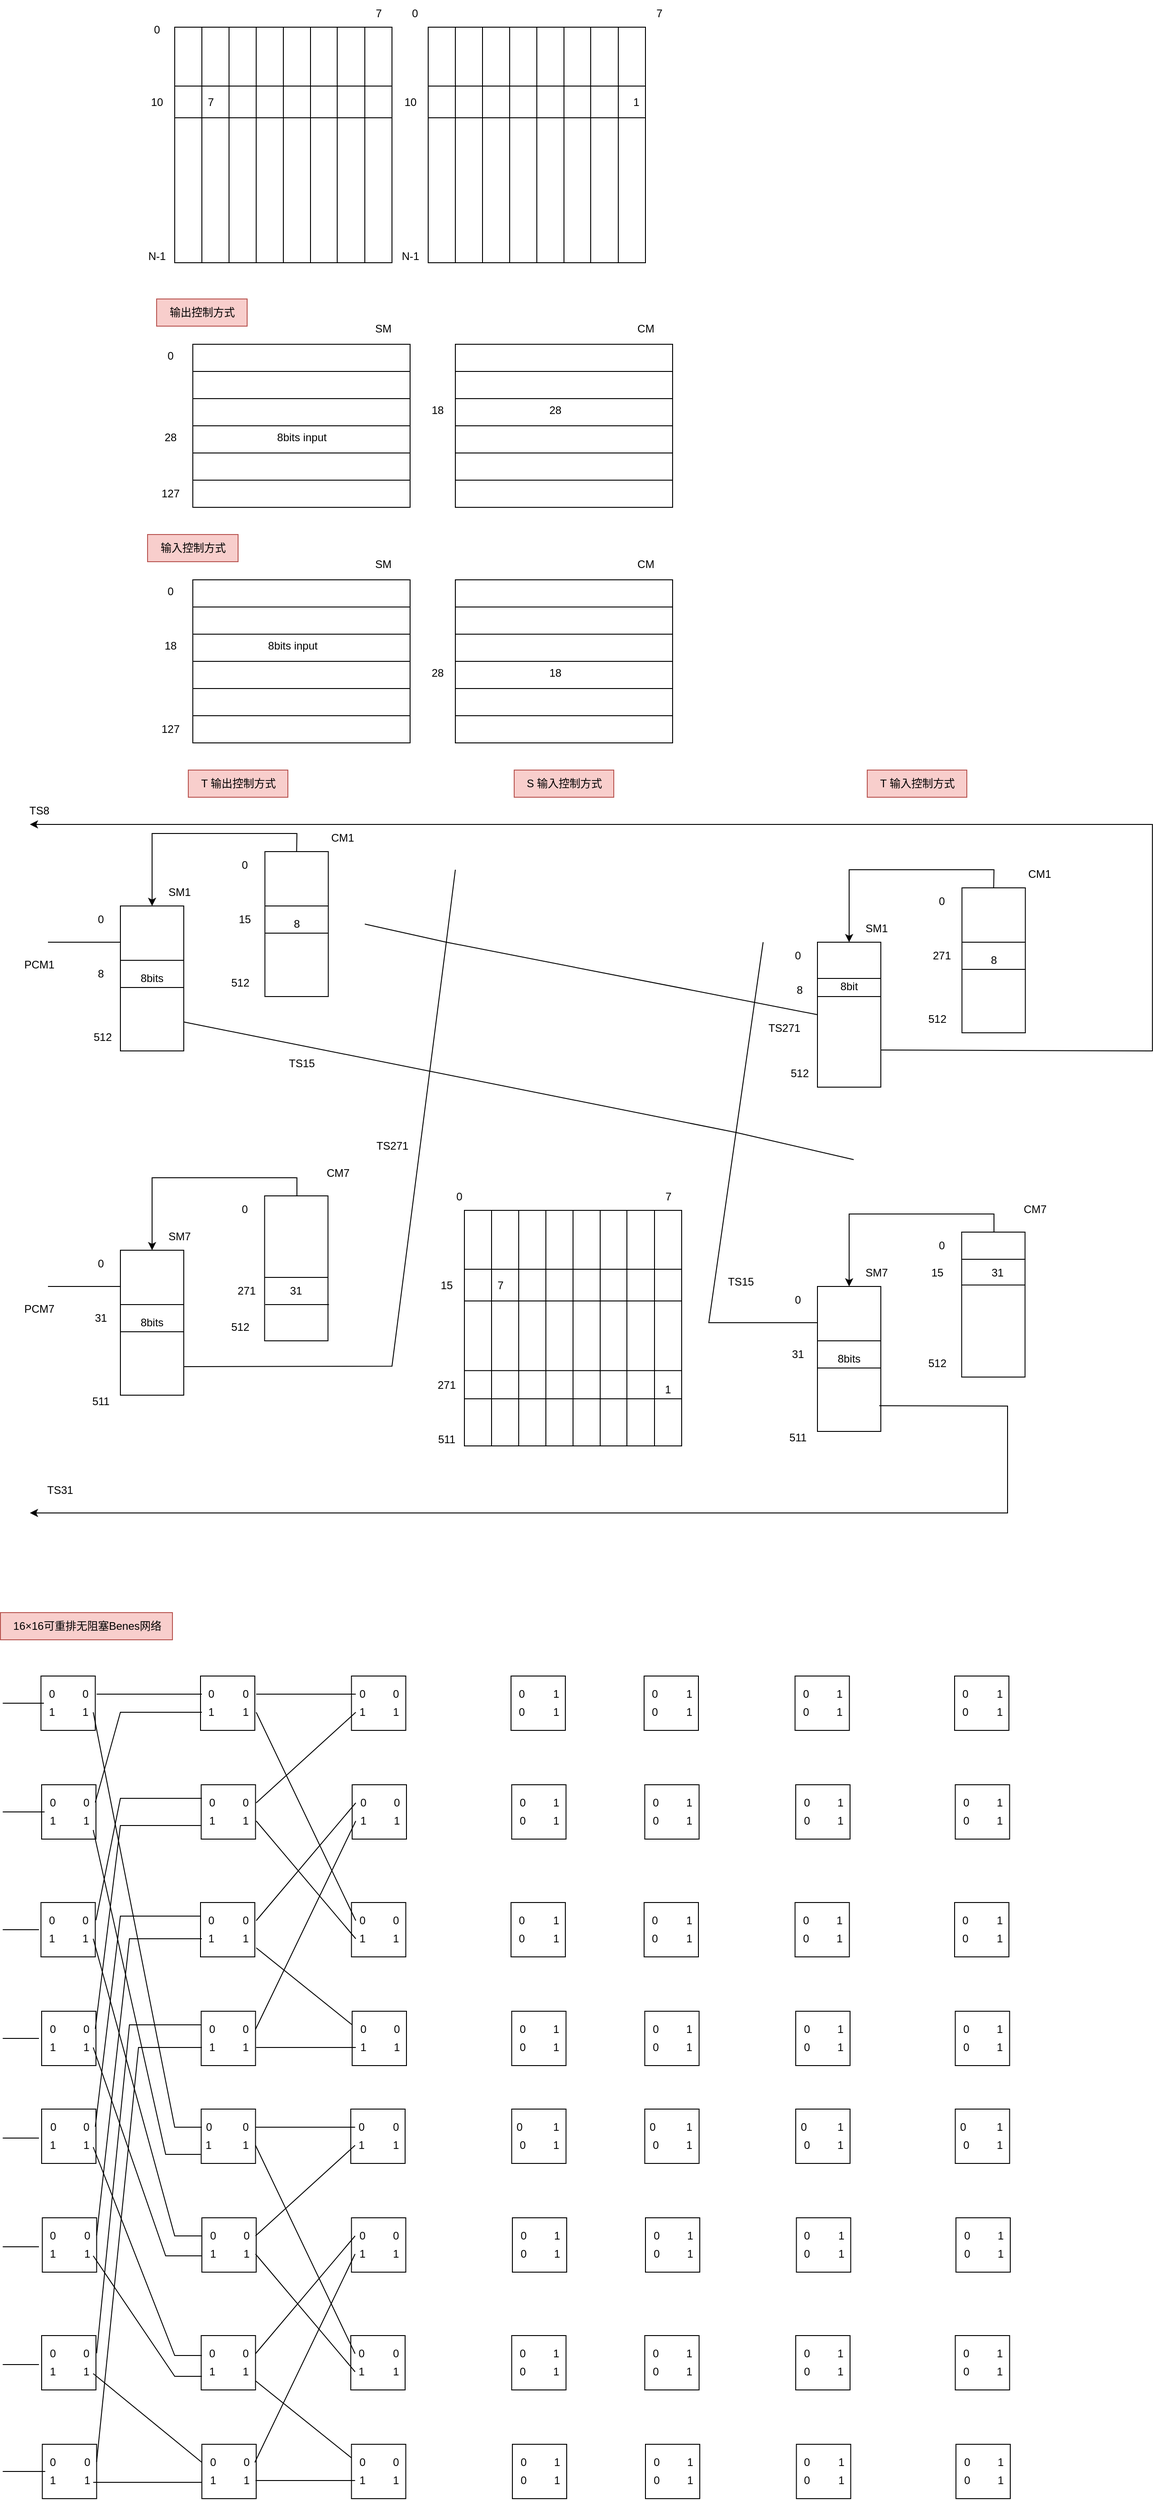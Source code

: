 <mxfile version="24.0.9" type="github">
  <diagram name="第 1 页" id="UjjGB94WNIA5cwceNKkr">
    <mxGraphModel dx="1801" dy="534" grid="1" gridSize="10" guides="1" tooltips="1" connect="1" arrows="1" fold="1" page="1" pageScale="1" pageWidth="827" pageHeight="1169" math="0" shadow="0">
      <root>
        <mxCell id="0" />
        <mxCell id="1" parent="0" />
        <mxCell id="MgAOJkvai4jm7tvgy9-K-1" value="" style="rounded=0;whiteSpace=wrap;html=1;direction=south;" vertex="1" parent="1">
          <mxGeometry x="380" y="40" width="120" height="260" as="geometry" />
        </mxCell>
        <mxCell id="MgAOJkvai4jm7tvgy9-K-10" value="" style="endArrow=none;html=1;rounded=0;entryX=0;entryY=0.75;entryDx=0;entryDy=0;exitX=1;exitY=0.75;exitDx=0;exitDy=0;" edge="1" parent="1" source="MgAOJkvai4jm7tvgy9-K-1" target="MgAOJkvai4jm7tvgy9-K-1">
          <mxGeometry width="50" height="50" relative="1" as="geometry">
            <mxPoint x="420" y="230" as="sourcePoint" />
            <mxPoint x="470" y="180" as="targetPoint" />
          </mxGeometry>
        </mxCell>
        <mxCell id="MgAOJkvai4jm7tvgy9-K-11" value="" style="endArrow=none;html=1;rounded=0;entryX=0;entryY=0.5;entryDx=0;entryDy=0;exitX=1;exitY=0.5;exitDx=0;exitDy=0;" edge="1" parent="1" source="MgAOJkvai4jm7tvgy9-K-1" target="MgAOJkvai4jm7tvgy9-K-1">
          <mxGeometry width="50" height="50" relative="1" as="geometry">
            <mxPoint x="380" y="260" as="sourcePoint" />
            <mxPoint x="430" y="210" as="targetPoint" />
          </mxGeometry>
        </mxCell>
        <mxCell id="MgAOJkvai4jm7tvgy9-K-12" value="" style="endArrow=none;html=1;rounded=0;entryX=0;entryY=0.25;entryDx=0;entryDy=0;exitX=1;exitY=0.25;exitDx=0;exitDy=0;" edge="1" parent="1" source="MgAOJkvai4jm7tvgy9-K-1" target="MgAOJkvai4jm7tvgy9-K-1">
          <mxGeometry width="50" height="50" relative="1" as="geometry">
            <mxPoint x="380" y="260" as="sourcePoint" />
            <mxPoint x="430" y="210" as="targetPoint" />
          </mxGeometry>
        </mxCell>
        <mxCell id="MgAOJkvai4jm7tvgy9-K-13" value="" style="rounded=0;whiteSpace=wrap;html=1;direction=south;" vertex="1" parent="1">
          <mxGeometry x="500" y="40" width="120" height="260" as="geometry" />
        </mxCell>
        <mxCell id="MgAOJkvai4jm7tvgy9-K-14" value="" style="endArrow=none;html=1;rounded=0;entryX=0;entryY=0.75;entryDx=0;entryDy=0;exitX=1;exitY=0.75;exitDx=0;exitDy=0;" edge="1" parent="1" source="MgAOJkvai4jm7tvgy9-K-13" target="MgAOJkvai4jm7tvgy9-K-13">
          <mxGeometry width="50" height="50" relative="1" as="geometry">
            <mxPoint x="559.5" y="290" as="sourcePoint" />
            <mxPoint x="559.5" y="30" as="targetPoint" />
          </mxGeometry>
        </mxCell>
        <mxCell id="MgAOJkvai4jm7tvgy9-K-15" value="" style="endArrow=none;html=1;rounded=0;exitX=1;exitY=0.75;exitDx=0;exitDy=0;" edge="1" parent="1" target="MgAOJkvai4jm7tvgy9-K-13">
          <mxGeometry width="50" height="50" relative="1" as="geometry">
            <mxPoint x="530" y="300" as="sourcePoint" />
            <mxPoint x="530" y="40" as="targetPoint" />
          </mxGeometry>
        </mxCell>
        <mxCell id="MgAOJkvai4jm7tvgy9-K-16" value="" style="endArrow=none;html=1;rounded=0;entryX=0;entryY=0.75;entryDx=0;entryDy=0;exitX=1;exitY=0.75;exitDx=0;exitDy=0;" edge="1" parent="1">
          <mxGeometry width="50" height="50" relative="1" as="geometry">
            <mxPoint x="559.5" y="300" as="sourcePoint" />
            <mxPoint x="559.5" y="40" as="targetPoint" />
          </mxGeometry>
        </mxCell>
        <mxCell id="MgAOJkvai4jm7tvgy9-K-17" value="" style="endArrow=none;html=1;rounded=0;entryX=0;entryY=0.75;entryDx=0;entryDy=0;exitX=1;exitY=0.75;exitDx=0;exitDy=0;" edge="1" parent="1">
          <mxGeometry width="50" height="50" relative="1" as="geometry">
            <mxPoint x="590" y="300" as="sourcePoint" />
            <mxPoint x="590" y="40" as="targetPoint" />
          </mxGeometry>
        </mxCell>
        <mxCell id="MgAOJkvai4jm7tvgy9-K-18" value="0" style="text;html=1;align=center;verticalAlign=middle;resizable=0;points=[];autosize=1;strokeColor=none;fillColor=none;" vertex="1" parent="1">
          <mxGeometry x="350" y="10" width="30" height="30" as="geometry" />
        </mxCell>
        <mxCell id="MgAOJkvai4jm7tvgy9-K-19" value="7" style="text;html=1;align=center;verticalAlign=middle;resizable=0;points=[];autosize=1;strokeColor=none;fillColor=none;" vertex="1" parent="1">
          <mxGeometry x="620" y="10" width="30" height="30" as="geometry" />
        </mxCell>
        <mxCell id="MgAOJkvai4jm7tvgy9-K-20" value="" style="endArrow=none;html=1;rounded=0;entryX=0.25;entryY=0;entryDx=0;entryDy=0;exitX=0.25;exitY=1;exitDx=0;exitDy=0;" edge="1" parent="1" source="MgAOJkvai4jm7tvgy9-K-1" target="MgAOJkvai4jm7tvgy9-K-13">
          <mxGeometry width="50" height="50" relative="1" as="geometry">
            <mxPoint x="380" y="160" as="sourcePoint" />
            <mxPoint x="430" y="110" as="targetPoint" />
          </mxGeometry>
        </mxCell>
        <mxCell id="MgAOJkvai4jm7tvgy9-K-21" value="" style="endArrow=none;html=1;rounded=0;entryX=0.25;entryY=0;entryDx=0;entryDy=0;exitX=0.25;exitY=1;exitDx=0;exitDy=0;" edge="1" parent="1">
          <mxGeometry width="50" height="50" relative="1" as="geometry">
            <mxPoint x="380" y="105" as="sourcePoint" />
            <mxPoint x="620" y="105" as="targetPoint" />
          </mxGeometry>
        </mxCell>
        <mxCell id="MgAOJkvai4jm7tvgy9-K-22" value="" style="endArrow=none;html=1;rounded=0;entryX=0.25;entryY=0;entryDx=0;entryDy=0;exitX=0.25;exitY=1;exitDx=0;exitDy=0;" edge="1" parent="1">
          <mxGeometry width="50" height="50" relative="1" as="geometry">
            <mxPoint x="380" y="140" as="sourcePoint" />
            <mxPoint x="620" y="140" as="targetPoint" />
          </mxGeometry>
        </mxCell>
        <mxCell id="MgAOJkvai4jm7tvgy9-K-23" value="10" style="text;html=1;align=center;verticalAlign=middle;resizable=0;points=[];autosize=1;strokeColor=none;fillColor=none;" vertex="1" parent="1">
          <mxGeometry x="340" y="108" width="40" height="30" as="geometry" />
        </mxCell>
        <mxCell id="MgAOJkvai4jm7tvgy9-K-24" value="输出控制方式" style="text;html=1;align=center;verticalAlign=middle;resizable=0;points=[];autosize=1;strokeColor=#b85450;fillColor=#f8cecc;" vertex="1" parent="1">
          <mxGeometry x="80" y="340" width="100" height="30" as="geometry" />
        </mxCell>
        <mxCell id="MgAOJkvai4jm7tvgy9-K-28" value="1" style="text;html=1;align=center;verticalAlign=middle;whiteSpace=wrap;rounded=0;" vertex="1" parent="1">
          <mxGeometry x="580" y="108" width="60" height="30" as="geometry" />
        </mxCell>
        <mxCell id="MgAOJkvai4jm7tvgy9-K-29" value="" style="rounded=0;whiteSpace=wrap;html=1;direction=south;" vertex="1" parent="1">
          <mxGeometry x="100" y="40" width="120" height="260" as="geometry" />
        </mxCell>
        <mxCell id="MgAOJkvai4jm7tvgy9-K-30" value="" style="endArrow=none;html=1;rounded=0;entryX=0;entryY=0.75;entryDx=0;entryDy=0;exitX=1;exitY=0.75;exitDx=0;exitDy=0;" edge="1" parent="1" source="MgAOJkvai4jm7tvgy9-K-29" target="MgAOJkvai4jm7tvgy9-K-29">
          <mxGeometry width="50" height="50" relative="1" as="geometry">
            <mxPoint x="140" y="230" as="sourcePoint" />
            <mxPoint x="190" y="180" as="targetPoint" />
          </mxGeometry>
        </mxCell>
        <mxCell id="MgAOJkvai4jm7tvgy9-K-31" value="" style="endArrow=none;html=1;rounded=0;entryX=0;entryY=0.5;entryDx=0;entryDy=0;exitX=1;exitY=0.5;exitDx=0;exitDy=0;" edge="1" parent="1" source="MgAOJkvai4jm7tvgy9-K-29" target="MgAOJkvai4jm7tvgy9-K-29">
          <mxGeometry width="50" height="50" relative="1" as="geometry">
            <mxPoint x="100" y="260" as="sourcePoint" />
            <mxPoint x="150" y="210" as="targetPoint" />
          </mxGeometry>
        </mxCell>
        <mxCell id="MgAOJkvai4jm7tvgy9-K-32" value="" style="endArrow=none;html=1;rounded=0;entryX=0;entryY=0.25;entryDx=0;entryDy=0;exitX=1;exitY=0.25;exitDx=0;exitDy=0;" edge="1" parent="1" source="MgAOJkvai4jm7tvgy9-K-29" target="MgAOJkvai4jm7tvgy9-K-29">
          <mxGeometry width="50" height="50" relative="1" as="geometry">
            <mxPoint x="100" y="260" as="sourcePoint" />
            <mxPoint x="150" y="210" as="targetPoint" />
          </mxGeometry>
        </mxCell>
        <mxCell id="MgAOJkvai4jm7tvgy9-K-33" value="" style="rounded=0;whiteSpace=wrap;html=1;direction=south;" vertex="1" parent="1">
          <mxGeometry x="220" y="40" width="120" height="260" as="geometry" />
        </mxCell>
        <mxCell id="MgAOJkvai4jm7tvgy9-K-34" value="" style="endArrow=none;html=1;rounded=0;entryX=0;entryY=0.75;entryDx=0;entryDy=0;exitX=1;exitY=0.75;exitDx=0;exitDy=0;" edge="1" parent="1" source="MgAOJkvai4jm7tvgy9-K-33" target="MgAOJkvai4jm7tvgy9-K-33">
          <mxGeometry width="50" height="50" relative="1" as="geometry">
            <mxPoint x="279.5" y="290" as="sourcePoint" />
            <mxPoint x="279.5" y="30" as="targetPoint" />
          </mxGeometry>
        </mxCell>
        <mxCell id="MgAOJkvai4jm7tvgy9-K-35" value="" style="endArrow=none;html=1;rounded=0;exitX=1;exitY=0.75;exitDx=0;exitDy=0;" edge="1" parent="1" target="MgAOJkvai4jm7tvgy9-K-33">
          <mxGeometry width="50" height="50" relative="1" as="geometry">
            <mxPoint x="250" y="300" as="sourcePoint" />
            <mxPoint x="250" y="40" as="targetPoint" />
          </mxGeometry>
        </mxCell>
        <mxCell id="MgAOJkvai4jm7tvgy9-K-36" value="" style="endArrow=none;html=1;rounded=0;entryX=0;entryY=0.75;entryDx=0;entryDy=0;exitX=1;exitY=0.75;exitDx=0;exitDy=0;" edge="1" parent="1">
          <mxGeometry width="50" height="50" relative="1" as="geometry">
            <mxPoint x="279.5" y="300" as="sourcePoint" />
            <mxPoint x="279.5" y="40" as="targetPoint" />
          </mxGeometry>
        </mxCell>
        <mxCell id="MgAOJkvai4jm7tvgy9-K-37" value="" style="endArrow=none;html=1;rounded=0;entryX=0;entryY=0.75;entryDx=0;entryDy=0;exitX=1;exitY=0.75;exitDx=0;exitDy=0;" edge="1" parent="1">
          <mxGeometry width="50" height="50" relative="1" as="geometry">
            <mxPoint x="310" y="300" as="sourcePoint" />
            <mxPoint x="310" y="40" as="targetPoint" />
          </mxGeometry>
        </mxCell>
        <mxCell id="MgAOJkvai4jm7tvgy9-K-38" value="" style="endArrow=none;html=1;rounded=0;entryX=0.25;entryY=0;entryDx=0;entryDy=0;exitX=0.25;exitY=1;exitDx=0;exitDy=0;" edge="1" parent="1" source="MgAOJkvai4jm7tvgy9-K-29" target="MgAOJkvai4jm7tvgy9-K-33">
          <mxGeometry width="50" height="50" relative="1" as="geometry">
            <mxPoint x="100" y="160" as="sourcePoint" />
            <mxPoint x="150" y="110" as="targetPoint" />
          </mxGeometry>
        </mxCell>
        <mxCell id="MgAOJkvai4jm7tvgy9-K-39" value="" style="endArrow=none;html=1;rounded=0;entryX=0.25;entryY=0;entryDx=0;entryDy=0;exitX=0.25;exitY=1;exitDx=0;exitDy=0;" edge="1" parent="1">
          <mxGeometry width="50" height="50" relative="1" as="geometry">
            <mxPoint x="100" y="105" as="sourcePoint" />
            <mxPoint x="340" y="105" as="targetPoint" />
          </mxGeometry>
        </mxCell>
        <mxCell id="MgAOJkvai4jm7tvgy9-K-40" value="" style="endArrow=none;html=1;rounded=0;entryX=0.25;entryY=0;entryDx=0;entryDy=0;exitX=0.25;exitY=1;exitDx=0;exitDy=0;" edge="1" parent="1">
          <mxGeometry width="50" height="50" relative="1" as="geometry">
            <mxPoint x="100" y="140" as="sourcePoint" />
            <mxPoint x="340" y="140" as="targetPoint" />
          </mxGeometry>
        </mxCell>
        <mxCell id="MgAOJkvai4jm7tvgy9-K-41" value="10" style="text;html=1;align=center;verticalAlign=middle;resizable=0;points=[];autosize=1;strokeColor=none;fillColor=none;" vertex="1" parent="1">
          <mxGeometry x="60" y="108" width="40" height="30" as="geometry" />
        </mxCell>
        <mxCell id="MgAOJkvai4jm7tvgy9-K-42" value="7" style="text;html=1;align=center;verticalAlign=middle;whiteSpace=wrap;rounded=0;" vertex="1" parent="1">
          <mxGeometry x="110" y="108" width="60" height="30" as="geometry" />
        </mxCell>
        <mxCell id="MgAOJkvai4jm7tvgy9-K-43" value="输入控制方式" style="text;html=1;align=center;verticalAlign=middle;resizable=0;points=[];autosize=1;strokeColor=#b85450;fillColor=#f8cecc;" vertex="1" parent="1">
          <mxGeometry x="70" y="600" width="100" height="30" as="geometry" />
        </mxCell>
        <mxCell id="MgAOJkvai4jm7tvgy9-K-44" value="0" style="text;html=1;align=center;verticalAlign=middle;resizable=0;points=[];autosize=1;strokeColor=none;fillColor=none;" vertex="1" parent="1">
          <mxGeometry x="65" y="28" width="30" height="30" as="geometry" />
        </mxCell>
        <mxCell id="MgAOJkvai4jm7tvgy9-K-45" value="N-1" style="text;html=1;align=center;verticalAlign=middle;resizable=0;points=[];autosize=1;strokeColor=none;fillColor=none;" vertex="1" parent="1">
          <mxGeometry x="60" y="278" width="40" height="30" as="geometry" />
        </mxCell>
        <mxCell id="MgAOJkvai4jm7tvgy9-K-46" value="N-1" style="text;html=1;align=center;verticalAlign=middle;resizable=0;points=[];autosize=1;strokeColor=none;fillColor=none;" vertex="1" parent="1">
          <mxGeometry x="340" y="278" width="40" height="30" as="geometry" />
        </mxCell>
        <mxCell id="MgAOJkvai4jm7tvgy9-K-47" value="7" style="text;html=1;align=center;verticalAlign=middle;resizable=0;points=[];autosize=1;strokeColor=none;fillColor=none;" vertex="1" parent="1">
          <mxGeometry x="310" y="10" width="30" height="30" as="geometry" />
        </mxCell>
        <mxCell id="MgAOJkvai4jm7tvgy9-K-48" value="" style="rounded=0;whiteSpace=wrap;html=1;direction=west;" vertex="1" parent="1">
          <mxGeometry x="120" y="390" width="240" height="180" as="geometry" />
        </mxCell>
        <mxCell id="MgAOJkvai4jm7tvgy9-K-49" value="" style="endArrow=none;html=1;rounded=0;entryX=0.25;entryY=0;entryDx=0;entryDy=0;exitX=0.25;exitY=1;exitDx=0;exitDy=0;" edge="1" parent="1">
          <mxGeometry width="50" height="50" relative="1" as="geometry">
            <mxPoint x="120" y="450" as="sourcePoint" />
            <mxPoint x="360" y="450" as="targetPoint" />
          </mxGeometry>
        </mxCell>
        <mxCell id="MgAOJkvai4jm7tvgy9-K-50" value="" style="endArrow=none;html=1;rounded=0;entryX=0.25;entryY=0;entryDx=0;entryDy=0;exitX=0.25;exitY=1;exitDx=0;exitDy=0;" edge="1" parent="1">
          <mxGeometry width="50" height="50" relative="1" as="geometry">
            <mxPoint x="120" y="420" as="sourcePoint" />
            <mxPoint x="360" y="420" as="targetPoint" />
            <Array as="points">
              <mxPoint x="230" y="420" />
            </Array>
          </mxGeometry>
        </mxCell>
        <mxCell id="MgAOJkvai4jm7tvgy9-K-51" value="" style="endArrow=none;html=1;rounded=0;entryX=0.25;entryY=0;entryDx=0;entryDy=0;exitX=0.25;exitY=1;exitDx=0;exitDy=0;" edge="1" parent="1">
          <mxGeometry width="50" height="50" relative="1" as="geometry">
            <mxPoint x="120" y="480" as="sourcePoint" />
            <mxPoint x="360" y="480" as="targetPoint" />
          </mxGeometry>
        </mxCell>
        <mxCell id="MgAOJkvai4jm7tvgy9-K-52" value="SM" style="text;html=1;align=center;verticalAlign=middle;resizable=0;points=[];autosize=1;strokeColor=none;fillColor=none;" vertex="1" parent="1">
          <mxGeometry x="310" y="358" width="40" height="30" as="geometry" />
        </mxCell>
        <mxCell id="MgAOJkvai4jm7tvgy9-K-57" value="CM" style="text;html=1;align=center;verticalAlign=middle;resizable=0;points=[];autosize=1;strokeColor=none;fillColor=none;" vertex="1" parent="1">
          <mxGeometry x="600" y="358" width="40" height="30" as="geometry" />
        </mxCell>
        <mxCell id="MgAOJkvai4jm7tvgy9-K-60" value="" style="endArrow=none;html=1;rounded=0;entryX=0.25;entryY=0;entryDx=0;entryDy=0;exitX=0.25;exitY=1;exitDx=0;exitDy=0;" edge="1" parent="1">
          <mxGeometry width="50" height="50" relative="1" as="geometry">
            <mxPoint x="120" y="510" as="sourcePoint" />
            <mxPoint x="360" y="510" as="targetPoint" />
            <Array as="points">
              <mxPoint x="230" y="510" />
            </Array>
          </mxGeometry>
        </mxCell>
        <mxCell id="MgAOJkvai4jm7tvgy9-K-61" value="" style="endArrow=none;html=1;rounded=0;entryX=0.25;entryY=0;entryDx=0;entryDy=0;exitX=0.25;exitY=1;exitDx=0;exitDy=0;" edge="1" parent="1">
          <mxGeometry width="50" height="50" relative="1" as="geometry">
            <mxPoint x="120" y="540" as="sourcePoint" />
            <mxPoint x="360" y="540" as="targetPoint" />
            <Array as="points">
              <mxPoint x="230" y="540" />
            </Array>
          </mxGeometry>
        </mxCell>
        <mxCell id="MgAOJkvai4jm7tvgy9-K-62" value="0" style="text;html=1;align=center;verticalAlign=middle;resizable=0;points=[];autosize=1;strokeColor=none;fillColor=none;" vertex="1" parent="1">
          <mxGeometry x="80" y="388" width="30" height="30" as="geometry" />
        </mxCell>
        <mxCell id="MgAOJkvai4jm7tvgy9-K-63" value="127" style="text;html=1;align=center;verticalAlign=middle;resizable=0;points=[];autosize=1;strokeColor=none;fillColor=none;" vertex="1" parent="1">
          <mxGeometry x="75" y="540" width="40" height="30" as="geometry" />
        </mxCell>
        <mxCell id="MgAOJkvai4jm7tvgy9-K-64" value="" style="rounded=0;whiteSpace=wrap;html=1;direction=west;" vertex="1" parent="1">
          <mxGeometry x="410" y="390" width="240" height="180" as="geometry" />
        </mxCell>
        <mxCell id="MgAOJkvai4jm7tvgy9-K-65" value="" style="endArrow=none;html=1;rounded=0;entryX=0.25;entryY=0;entryDx=0;entryDy=0;exitX=0.25;exitY=1;exitDx=0;exitDy=0;" edge="1" parent="1">
          <mxGeometry width="50" height="50" relative="1" as="geometry">
            <mxPoint x="410" y="450" as="sourcePoint" />
            <mxPoint x="650" y="450" as="targetPoint" />
          </mxGeometry>
        </mxCell>
        <mxCell id="MgAOJkvai4jm7tvgy9-K-66" value="" style="endArrow=none;html=1;rounded=0;entryX=0.25;entryY=0;entryDx=0;entryDy=0;exitX=0.25;exitY=1;exitDx=0;exitDy=0;" edge="1" parent="1">
          <mxGeometry width="50" height="50" relative="1" as="geometry">
            <mxPoint x="410" y="420" as="sourcePoint" />
            <mxPoint x="650" y="420" as="targetPoint" />
            <Array as="points">
              <mxPoint x="520" y="420" />
            </Array>
          </mxGeometry>
        </mxCell>
        <mxCell id="MgAOJkvai4jm7tvgy9-K-67" value="" style="endArrow=none;html=1;rounded=0;entryX=0.25;entryY=0;entryDx=0;entryDy=0;exitX=0.25;exitY=1;exitDx=0;exitDy=0;" edge="1" parent="1">
          <mxGeometry width="50" height="50" relative="1" as="geometry">
            <mxPoint x="410" y="480" as="sourcePoint" />
            <mxPoint x="650" y="480" as="targetPoint" />
          </mxGeometry>
        </mxCell>
        <mxCell id="MgAOJkvai4jm7tvgy9-K-68" value="" style="endArrow=none;html=1;rounded=0;entryX=0.25;entryY=0;entryDx=0;entryDy=0;exitX=0.25;exitY=1;exitDx=0;exitDy=0;" edge="1" parent="1">
          <mxGeometry width="50" height="50" relative="1" as="geometry">
            <mxPoint x="410" y="510" as="sourcePoint" />
            <mxPoint x="650" y="510" as="targetPoint" />
            <Array as="points">
              <mxPoint x="520" y="510" />
            </Array>
          </mxGeometry>
        </mxCell>
        <mxCell id="MgAOJkvai4jm7tvgy9-K-69" value="" style="endArrow=none;html=1;rounded=0;entryX=0.25;entryY=0;entryDx=0;entryDy=0;exitX=0.25;exitY=1;exitDx=0;exitDy=0;" edge="1" parent="1">
          <mxGeometry width="50" height="50" relative="1" as="geometry">
            <mxPoint x="410" y="540" as="sourcePoint" />
            <mxPoint x="650" y="540" as="targetPoint" />
            <Array as="points">
              <mxPoint x="520" y="540" />
            </Array>
          </mxGeometry>
        </mxCell>
        <mxCell id="MgAOJkvai4jm7tvgy9-K-70" value="28" style="text;html=1;align=center;verticalAlign=middle;resizable=0;points=[];autosize=1;strokeColor=none;fillColor=none;" vertex="1" parent="1">
          <mxGeometry x="500" y="448" width="40" height="30" as="geometry" />
        </mxCell>
        <mxCell id="MgAOJkvai4jm7tvgy9-K-71" value="18" style="text;html=1;align=center;verticalAlign=middle;resizable=0;points=[];autosize=1;strokeColor=none;fillColor=none;" vertex="1" parent="1">
          <mxGeometry x="370" y="448" width="40" height="30" as="geometry" />
        </mxCell>
        <mxCell id="MgAOJkvai4jm7tvgy9-K-72" value="28&lt;span style=&quot;color: rgba(0, 0, 0, 0); font-family: monospace; font-size: 0px; text-align: start;&quot;&gt;%3CmxGraphModel%3E%3Croot%3E%3CmxCell%20id%3D%220%22%2F%3E%3CmxCell%20id%3D%221%22%20parent%3D%220%22%2F%3E%3CmxCell%20id%3D%222%22%20value%3D%2228%22%20style%3D%22text%3Bhtml%3D1%3Balign%3Dcenter%3BverticalAlign%3Dmiddle%3Bresizable%3D0%3Bpoints%3D%5B%5D%3Bautosize%3D1%3BstrokeColor%3Dnone%3BfillColor%3Dnone%3B%22%20vertex%3D%221%22%20parent%3D%221%22%3E%3CmxGeometry%20x%3D%22370%22%20y%3D%22478%22%20width%3D%2240%22%20height%3D%2230%22%20as%3D%22geometry%22%2F%3E%3C%2FmxCell%3E%3C%2Froot%3E%3C%2FmxGraphModel%3E&lt;/span&gt;" style="text;html=1;align=center;verticalAlign=middle;resizable=0;points=[];autosize=1;strokeColor=none;fillColor=none;" vertex="1" parent="1">
          <mxGeometry x="75" y="478" width="40" height="30" as="geometry" />
        </mxCell>
        <mxCell id="MgAOJkvai4jm7tvgy9-K-73" value="8bits input" style="text;html=1;align=center;verticalAlign=middle;resizable=0;points=[];autosize=1;strokeColor=none;fillColor=none;" vertex="1" parent="1">
          <mxGeometry x="200" y="478" width="80" height="30" as="geometry" />
        </mxCell>
        <mxCell id="MgAOJkvai4jm7tvgy9-K-74" value="S 输入控制方式" style="text;html=1;align=center;verticalAlign=middle;resizable=0;points=[];autosize=1;strokeColor=#b85450;fillColor=#f8cecc;" vertex="1" parent="1">
          <mxGeometry x="475" y="860" width="110" height="30" as="geometry" />
        </mxCell>
        <mxCell id="MgAOJkvai4jm7tvgy9-K-75" value="" style="rounded=0;whiteSpace=wrap;html=1;direction=west;" vertex="1" parent="1">
          <mxGeometry x="120" y="650" width="240" height="180" as="geometry" />
        </mxCell>
        <mxCell id="MgAOJkvai4jm7tvgy9-K-76" value="" style="endArrow=none;html=1;rounded=0;entryX=0.25;entryY=0;entryDx=0;entryDy=0;exitX=0.25;exitY=1;exitDx=0;exitDy=0;" edge="1" parent="1">
          <mxGeometry width="50" height="50" relative="1" as="geometry">
            <mxPoint x="120" y="710" as="sourcePoint" />
            <mxPoint x="360" y="710" as="targetPoint" />
          </mxGeometry>
        </mxCell>
        <mxCell id="MgAOJkvai4jm7tvgy9-K-77" value="" style="endArrow=none;html=1;rounded=0;entryX=0.25;entryY=0;entryDx=0;entryDy=0;exitX=0.25;exitY=1;exitDx=0;exitDy=0;" edge="1" parent="1">
          <mxGeometry width="50" height="50" relative="1" as="geometry">
            <mxPoint x="120" y="680" as="sourcePoint" />
            <mxPoint x="360" y="680" as="targetPoint" />
            <Array as="points">
              <mxPoint x="230" y="680" />
            </Array>
          </mxGeometry>
        </mxCell>
        <mxCell id="MgAOJkvai4jm7tvgy9-K-78" value="" style="endArrow=none;html=1;rounded=0;entryX=0.25;entryY=0;entryDx=0;entryDy=0;exitX=0.25;exitY=1;exitDx=0;exitDy=0;" edge="1" parent="1">
          <mxGeometry width="50" height="50" relative="1" as="geometry">
            <mxPoint x="120" y="740" as="sourcePoint" />
            <mxPoint x="360" y="740" as="targetPoint" />
          </mxGeometry>
        </mxCell>
        <mxCell id="MgAOJkvai4jm7tvgy9-K-79" value="SM" style="text;html=1;align=center;verticalAlign=middle;resizable=0;points=[];autosize=1;strokeColor=none;fillColor=none;" vertex="1" parent="1">
          <mxGeometry x="310" y="618" width="40" height="30" as="geometry" />
        </mxCell>
        <mxCell id="MgAOJkvai4jm7tvgy9-K-80" value="CM" style="text;html=1;align=center;verticalAlign=middle;resizable=0;points=[];autosize=1;strokeColor=none;fillColor=none;" vertex="1" parent="1">
          <mxGeometry x="600" y="618" width="40" height="30" as="geometry" />
        </mxCell>
        <mxCell id="MgAOJkvai4jm7tvgy9-K-81" value="" style="endArrow=none;html=1;rounded=0;entryX=0.25;entryY=0;entryDx=0;entryDy=0;exitX=0.25;exitY=1;exitDx=0;exitDy=0;" edge="1" parent="1">
          <mxGeometry width="50" height="50" relative="1" as="geometry">
            <mxPoint x="120" y="770" as="sourcePoint" />
            <mxPoint x="360" y="770" as="targetPoint" />
            <Array as="points">
              <mxPoint x="230" y="770" />
            </Array>
          </mxGeometry>
        </mxCell>
        <mxCell id="MgAOJkvai4jm7tvgy9-K-82" value="" style="endArrow=none;html=1;rounded=0;entryX=0.25;entryY=0;entryDx=0;entryDy=0;exitX=0.25;exitY=1;exitDx=0;exitDy=0;" edge="1" parent="1">
          <mxGeometry width="50" height="50" relative="1" as="geometry">
            <mxPoint x="120" y="800" as="sourcePoint" />
            <mxPoint x="360" y="800" as="targetPoint" />
            <Array as="points">
              <mxPoint x="230" y="800" />
            </Array>
          </mxGeometry>
        </mxCell>
        <mxCell id="MgAOJkvai4jm7tvgy9-K-83" value="0" style="text;html=1;align=center;verticalAlign=middle;resizable=0;points=[];autosize=1;strokeColor=none;fillColor=none;" vertex="1" parent="1">
          <mxGeometry x="80" y="648" width="30" height="30" as="geometry" />
        </mxCell>
        <mxCell id="MgAOJkvai4jm7tvgy9-K-84" value="127" style="text;html=1;align=center;verticalAlign=middle;resizable=0;points=[];autosize=1;strokeColor=none;fillColor=none;" vertex="1" parent="1">
          <mxGeometry x="75" y="800" width="40" height="30" as="geometry" />
        </mxCell>
        <mxCell id="MgAOJkvai4jm7tvgy9-K-85" value="" style="rounded=0;whiteSpace=wrap;html=1;direction=west;" vertex="1" parent="1">
          <mxGeometry x="410" y="650" width="240" height="180" as="geometry" />
        </mxCell>
        <mxCell id="MgAOJkvai4jm7tvgy9-K-86" value="" style="endArrow=none;html=1;rounded=0;entryX=0.25;entryY=0;entryDx=0;entryDy=0;exitX=0.25;exitY=1;exitDx=0;exitDy=0;" edge="1" parent="1">
          <mxGeometry width="50" height="50" relative="1" as="geometry">
            <mxPoint x="410" y="710" as="sourcePoint" />
            <mxPoint x="650" y="710" as="targetPoint" />
          </mxGeometry>
        </mxCell>
        <mxCell id="MgAOJkvai4jm7tvgy9-K-87" value="" style="endArrow=none;html=1;rounded=0;entryX=0.25;entryY=0;entryDx=0;entryDy=0;exitX=0.25;exitY=1;exitDx=0;exitDy=0;" edge="1" parent="1">
          <mxGeometry width="50" height="50" relative="1" as="geometry">
            <mxPoint x="410" y="680" as="sourcePoint" />
            <mxPoint x="650" y="680" as="targetPoint" />
            <Array as="points">
              <mxPoint x="520" y="680" />
            </Array>
          </mxGeometry>
        </mxCell>
        <mxCell id="MgAOJkvai4jm7tvgy9-K-88" value="" style="endArrow=none;html=1;rounded=0;entryX=0.25;entryY=0;entryDx=0;entryDy=0;exitX=0.25;exitY=1;exitDx=0;exitDy=0;" edge="1" parent="1">
          <mxGeometry width="50" height="50" relative="1" as="geometry">
            <mxPoint x="410" y="740" as="sourcePoint" />
            <mxPoint x="650" y="740" as="targetPoint" />
          </mxGeometry>
        </mxCell>
        <mxCell id="MgAOJkvai4jm7tvgy9-K-89" value="" style="endArrow=none;html=1;rounded=0;entryX=0.25;entryY=0;entryDx=0;entryDy=0;exitX=0.25;exitY=1;exitDx=0;exitDy=0;" edge="1" parent="1">
          <mxGeometry width="50" height="50" relative="1" as="geometry">
            <mxPoint x="410" y="770" as="sourcePoint" />
            <mxPoint x="650" y="770" as="targetPoint" />
            <Array as="points">
              <mxPoint x="520" y="770" />
            </Array>
          </mxGeometry>
        </mxCell>
        <mxCell id="MgAOJkvai4jm7tvgy9-K-90" value="" style="endArrow=none;html=1;rounded=0;entryX=0.25;entryY=0;entryDx=0;entryDy=0;exitX=0.25;exitY=1;exitDx=0;exitDy=0;" edge="1" parent="1">
          <mxGeometry width="50" height="50" relative="1" as="geometry">
            <mxPoint x="410" y="800" as="sourcePoint" />
            <mxPoint x="650" y="800" as="targetPoint" />
            <Array as="points">
              <mxPoint x="520" y="800" />
            </Array>
          </mxGeometry>
        </mxCell>
        <mxCell id="MgAOJkvai4jm7tvgy9-K-91" value="28" style="text;html=1;align=center;verticalAlign=middle;resizable=0;points=[];autosize=1;strokeColor=none;fillColor=none;" vertex="1" parent="1">
          <mxGeometry x="370" y="738" width="40" height="30" as="geometry" />
        </mxCell>
        <mxCell id="MgAOJkvai4jm7tvgy9-K-92" value="18" style="text;html=1;align=center;verticalAlign=middle;resizable=0;points=[];autosize=1;strokeColor=none;fillColor=none;" vertex="1" parent="1">
          <mxGeometry x="500" y="738" width="40" height="30" as="geometry" />
        </mxCell>
        <mxCell id="MgAOJkvai4jm7tvgy9-K-93" value="18" style="text;html=1;align=center;verticalAlign=middle;resizable=0;points=[];autosize=1;strokeColor=none;fillColor=none;" vertex="1" parent="1">
          <mxGeometry x="75" y="708" width="40" height="30" as="geometry" />
        </mxCell>
        <mxCell id="MgAOJkvai4jm7tvgy9-K-94" value="8bits input" style="text;html=1;align=center;verticalAlign=middle;resizable=0;points=[];autosize=1;strokeColor=none;fillColor=none;" vertex="1" parent="1">
          <mxGeometry x="190" y="708" width="80" height="30" as="geometry" />
        </mxCell>
        <mxCell id="MgAOJkvai4jm7tvgy9-K-95" value="T 输出控制方式" style="text;html=1;align=center;verticalAlign=middle;resizable=0;points=[];autosize=1;strokeColor=#b85450;fillColor=#f8cecc;" vertex="1" parent="1">
          <mxGeometry x="115" y="860" width="110" height="30" as="geometry" />
        </mxCell>
        <mxCell id="MgAOJkvai4jm7tvgy9-K-96" value="T 输入控制方式" style="text;html=1;align=center;verticalAlign=middle;resizable=0;points=[];autosize=1;strokeColor=#b85450;fillColor=#f8cecc;" vertex="1" parent="1">
          <mxGeometry x="865" y="860" width="110" height="30" as="geometry" />
        </mxCell>
        <mxCell id="MgAOJkvai4jm7tvgy9-K-101" value="SM1" style="text;html=1;align=center;verticalAlign=middle;resizable=0;points=[];autosize=1;strokeColor=none;fillColor=none;" vertex="1" parent="1">
          <mxGeometry x="80" y="980" width="50" height="30" as="geometry" />
        </mxCell>
        <mxCell id="MgAOJkvai4jm7tvgy9-K-104" value="0" style="text;html=1;align=center;verticalAlign=middle;resizable=0;points=[];autosize=1;strokeColor=none;fillColor=none;" vertex="1" parent="1">
          <mxGeometry x="2.5" y="1010" width="30" height="30" as="geometry" />
        </mxCell>
        <mxCell id="MgAOJkvai4jm7tvgy9-K-105" value="512" style="text;html=1;align=center;verticalAlign=middle;resizable=0;points=[];autosize=1;strokeColor=none;fillColor=none;" vertex="1" parent="1">
          <mxGeometry y="1140" width="40" height="30" as="geometry" />
        </mxCell>
        <mxCell id="MgAOJkvai4jm7tvgy9-K-106" value="8" style="text;html=1;align=center;verticalAlign=middle;resizable=0;points=[];autosize=1;strokeColor=none;fillColor=none;" vertex="1" parent="1">
          <mxGeometry x="2.5" y="1070" width="30" height="30" as="geometry" />
        </mxCell>
        <mxCell id="MgAOJkvai4jm7tvgy9-K-112" value="8bits" style="rounded=0;whiteSpace=wrap;html=1;direction=south;" vertex="1" parent="1">
          <mxGeometry x="40" y="1010" width="70" height="160" as="geometry" />
        </mxCell>
        <mxCell id="MgAOJkvai4jm7tvgy9-K-113" value="" style="endArrow=none;html=1;rounded=0;entryX=0.375;entryY=-0.005;entryDx=0;entryDy=0;entryPerimeter=0;" edge="1" parent="1" target="MgAOJkvai4jm7tvgy9-K-112">
          <mxGeometry width="50" height="50" relative="1" as="geometry">
            <mxPoint x="40" y="1070" as="sourcePoint" />
            <mxPoint x="90" y="1020" as="targetPoint" />
          </mxGeometry>
        </mxCell>
        <mxCell id="MgAOJkvai4jm7tvgy9-K-114" value="" style="endArrow=none;html=1;rounded=0;entryX=0.375;entryY=-0.005;entryDx=0;entryDy=0;entryPerimeter=0;" edge="1" parent="1">
          <mxGeometry width="50" height="50" relative="1" as="geometry">
            <mxPoint x="40" y="1100" as="sourcePoint" />
            <mxPoint x="110" y="1100" as="targetPoint" />
          </mxGeometry>
        </mxCell>
        <mxCell id="MgAOJkvai4jm7tvgy9-K-116" value="" style="endArrow=none;html=1;rounded=0;" edge="1" parent="1">
          <mxGeometry width="50" height="50" relative="1" as="geometry">
            <mxPoint x="-40" y="1050" as="sourcePoint" />
            <mxPoint x="40" y="1050" as="targetPoint" />
          </mxGeometry>
        </mxCell>
        <mxCell id="MgAOJkvai4jm7tvgy9-K-117" value="PCM1" style="text;html=1;align=center;verticalAlign=middle;resizable=0;points=[];autosize=1;strokeColor=none;fillColor=none;" vertex="1" parent="1">
          <mxGeometry x="-80" y="1060" width="60" height="30" as="geometry" />
        </mxCell>
        <mxCell id="MgAOJkvai4jm7tvgy9-K-118" value="SM7" style="text;html=1;align=center;verticalAlign=middle;resizable=0;points=[];autosize=1;strokeColor=none;fillColor=none;" vertex="1" parent="1">
          <mxGeometry x="80" y="1360" width="50" height="30" as="geometry" />
        </mxCell>
        <mxCell id="MgAOJkvai4jm7tvgy9-K-119" value="0" style="text;html=1;align=center;verticalAlign=middle;resizable=0;points=[];autosize=1;strokeColor=none;fillColor=none;" vertex="1" parent="1">
          <mxGeometry x="2.5" y="1390" width="30" height="30" as="geometry" />
        </mxCell>
        <mxCell id="MgAOJkvai4jm7tvgy9-K-120" value="511" style="text;html=1;align=center;verticalAlign=middle;resizable=0;points=[];autosize=1;strokeColor=none;fillColor=none;" vertex="1" parent="1">
          <mxGeometry x="-2.5" y="1542" width="40" height="30" as="geometry" />
        </mxCell>
        <mxCell id="MgAOJkvai4jm7tvgy9-K-121" value="31" style="text;html=1;align=center;verticalAlign=middle;resizable=0;points=[];autosize=1;strokeColor=none;fillColor=none;" vertex="1" parent="1">
          <mxGeometry x="-2.5" y="1450" width="40" height="30" as="geometry" />
        </mxCell>
        <mxCell id="MgAOJkvai4jm7tvgy9-K-122" value="8bits" style="rounded=0;whiteSpace=wrap;html=1;direction=south;" vertex="1" parent="1">
          <mxGeometry x="40" y="1390" width="70" height="160" as="geometry" />
        </mxCell>
        <mxCell id="MgAOJkvai4jm7tvgy9-K-123" value="" style="endArrow=none;html=1;rounded=0;entryX=0.375;entryY=-0.005;entryDx=0;entryDy=0;entryPerimeter=0;" edge="1" parent="1" target="MgAOJkvai4jm7tvgy9-K-122">
          <mxGeometry width="50" height="50" relative="1" as="geometry">
            <mxPoint x="40" y="1450" as="sourcePoint" />
            <mxPoint x="90" y="1400" as="targetPoint" />
          </mxGeometry>
        </mxCell>
        <mxCell id="MgAOJkvai4jm7tvgy9-K-124" value="" style="endArrow=none;html=1;rounded=0;entryX=0.375;entryY=-0.005;entryDx=0;entryDy=0;entryPerimeter=0;" edge="1" parent="1">
          <mxGeometry width="50" height="50" relative="1" as="geometry">
            <mxPoint x="40" y="1480" as="sourcePoint" />
            <mxPoint x="110" y="1480" as="targetPoint" />
          </mxGeometry>
        </mxCell>
        <mxCell id="MgAOJkvai4jm7tvgy9-K-125" value="" style="endArrow=none;html=1;rounded=0;" edge="1" parent="1">
          <mxGeometry width="50" height="50" relative="1" as="geometry">
            <mxPoint x="-40" y="1430" as="sourcePoint" />
            <mxPoint x="40" y="1430" as="targetPoint" />
          </mxGeometry>
        </mxCell>
        <mxCell id="MgAOJkvai4jm7tvgy9-K-126" value="PCM7" style="text;html=1;align=center;verticalAlign=middle;resizable=0;points=[];autosize=1;strokeColor=none;fillColor=none;" vertex="1" parent="1">
          <mxGeometry x="-80" y="1440" width="60" height="30" as="geometry" />
        </mxCell>
        <mxCell id="MgAOJkvai4jm7tvgy9-K-127" value="0" style="text;html=1;align=center;verticalAlign=middle;resizable=0;points=[];autosize=1;strokeColor=none;fillColor=none;" vertex="1" parent="1">
          <mxGeometry x="162.15" y="950" width="30" height="30" as="geometry" />
        </mxCell>
        <mxCell id="MgAOJkvai4jm7tvgy9-K-128" value="512" style="text;html=1;align=center;verticalAlign=middle;resizable=0;points=[];autosize=1;strokeColor=none;fillColor=none;" vertex="1" parent="1">
          <mxGeometry x="152.15" y="1080" width="40" height="30" as="geometry" />
        </mxCell>
        <mxCell id="MgAOJkvai4jm7tvgy9-K-129" value="15" style="text;html=1;align=center;verticalAlign=middle;resizable=0;points=[];autosize=1;strokeColor=none;fillColor=none;" vertex="1" parent="1">
          <mxGeometry x="157.15" y="1010" width="40" height="30" as="geometry" />
        </mxCell>
        <mxCell id="MgAOJkvai4jm7tvgy9-K-130" value="8" style="rounded=0;whiteSpace=wrap;html=1;direction=south;" vertex="1" parent="1">
          <mxGeometry x="199.65" y="950" width="70" height="160" as="geometry" />
        </mxCell>
        <mxCell id="MgAOJkvai4jm7tvgy9-K-131" value="" style="endArrow=none;html=1;rounded=0;entryX=0.375;entryY=-0.005;entryDx=0;entryDy=0;entryPerimeter=0;" edge="1" parent="1" target="MgAOJkvai4jm7tvgy9-K-130">
          <mxGeometry width="50" height="50" relative="1" as="geometry">
            <mxPoint x="199.65" y="1010" as="sourcePoint" />
            <mxPoint x="249.65" y="960" as="targetPoint" />
          </mxGeometry>
        </mxCell>
        <mxCell id="MgAOJkvai4jm7tvgy9-K-132" value="" style="endArrow=none;html=1;rounded=0;entryX=0.375;entryY=-0.005;entryDx=0;entryDy=0;entryPerimeter=0;" edge="1" parent="1">
          <mxGeometry width="50" height="50" relative="1" as="geometry">
            <mxPoint x="199.65" y="1040" as="sourcePoint" />
            <mxPoint x="269.65" y="1040" as="targetPoint" />
          </mxGeometry>
        </mxCell>
        <mxCell id="MgAOJkvai4jm7tvgy9-K-134" value="CM1" style="text;html=1;align=center;verticalAlign=middle;resizable=0;points=[];autosize=1;strokeColor=none;fillColor=none;" vertex="1" parent="1">
          <mxGeometry x="260" y="920" width="50" height="30" as="geometry" />
        </mxCell>
        <mxCell id="MgAOJkvai4jm7tvgy9-K-135" value="" style="endArrow=classic;html=1;rounded=0;exitX=0;exitY=0.5;exitDx=0;exitDy=0;entryX=0;entryY=0.5;entryDx=0;entryDy=0;" edge="1" parent="1" source="MgAOJkvai4jm7tvgy9-K-130" target="MgAOJkvai4jm7tvgy9-K-112">
          <mxGeometry width="50" height="50" relative="1" as="geometry">
            <mxPoint x="410" y="1110" as="sourcePoint" />
            <mxPoint x="460" y="1060" as="targetPoint" />
            <Array as="points">
              <mxPoint x="235" y="930" />
              <mxPoint x="75" y="930" />
            </Array>
          </mxGeometry>
        </mxCell>
        <mxCell id="MgAOJkvai4jm7tvgy9-K-138" value="" style="endArrow=classic;html=1;rounded=0;exitX=0;exitY=0.5;exitDx=0;exitDy=0;entryX=0;entryY=0.5;entryDx=0;entryDy=0;" edge="1" parent="1">
          <mxGeometry width="50" height="50" relative="1" as="geometry">
            <mxPoint x="235" y="1330" as="sourcePoint" />
            <mxPoint x="75" y="1390" as="targetPoint" />
            <Array as="points">
              <mxPoint x="235" y="1310" />
              <mxPoint x="75" y="1310" />
            </Array>
          </mxGeometry>
        </mxCell>
        <mxCell id="MgAOJkvai4jm7tvgy9-K-139" value="0" style="text;html=1;align=center;verticalAlign=middle;resizable=0;points=[];autosize=1;strokeColor=none;fillColor=none;" vertex="1" parent="1">
          <mxGeometry x="161.8" y="1330" width="30" height="30" as="geometry" />
        </mxCell>
        <mxCell id="MgAOJkvai4jm7tvgy9-K-140" value="512" style="text;html=1;align=center;verticalAlign=middle;resizable=0;points=[];autosize=1;strokeColor=none;fillColor=none;" vertex="1" parent="1">
          <mxGeometry x="151.8" y="1460" width="40" height="30" as="geometry" />
        </mxCell>
        <mxCell id="MgAOJkvai4jm7tvgy9-K-141" value="271" style="text;html=1;align=center;verticalAlign=middle;resizable=0;points=[];autosize=1;strokeColor=none;fillColor=none;" vertex="1" parent="1">
          <mxGeometry x="159.3" y="1420" width="40" height="30" as="geometry" />
        </mxCell>
        <mxCell id="MgAOJkvai4jm7tvgy9-K-142" value="" style="rounded=0;whiteSpace=wrap;html=1;direction=south;" vertex="1" parent="1">
          <mxGeometry x="199.3" y="1330" width="70" height="160" as="geometry" />
        </mxCell>
        <mxCell id="MgAOJkvai4jm7tvgy9-K-143" value="" style="endArrow=none;html=1;rounded=0;entryX=0.375;entryY=-0.005;entryDx=0;entryDy=0;entryPerimeter=0;" edge="1" parent="1">
          <mxGeometry width="50" height="50" relative="1" as="geometry">
            <mxPoint x="200" y="1450" as="sourcePoint" />
            <mxPoint x="270.35" y="1450" as="targetPoint" />
          </mxGeometry>
        </mxCell>
        <mxCell id="MgAOJkvai4jm7tvgy9-K-144" value="" style="endArrow=none;html=1;rounded=0;entryX=0.375;entryY=-0.005;entryDx=0;entryDy=0;entryPerimeter=0;" edge="1" parent="1">
          <mxGeometry width="50" height="50" relative="1" as="geometry">
            <mxPoint x="199.3" y="1420" as="sourcePoint" />
            <mxPoint x="269.3" y="1420" as="targetPoint" />
          </mxGeometry>
        </mxCell>
        <mxCell id="MgAOJkvai4jm7tvgy9-K-145" value="CM7" style="text;html=1;align=center;verticalAlign=middle;resizable=0;points=[];autosize=1;strokeColor=none;fillColor=none;" vertex="1" parent="1">
          <mxGeometry x="255" y="1290" width="50" height="30" as="geometry" />
        </mxCell>
        <mxCell id="MgAOJkvai4jm7tvgy9-K-146" value="31" style="text;html=1;align=center;verticalAlign=middle;whiteSpace=wrap;rounded=0;" vertex="1" parent="1">
          <mxGeometry x="204.3" y="1420" width="60" height="30" as="geometry" />
        </mxCell>
        <mxCell id="MgAOJkvai4jm7tvgy9-K-148" value="" style="rounded=0;whiteSpace=wrap;html=1;direction=south;" vertex="1" parent="1">
          <mxGeometry x="420" y="1346" width="120" height="260" as="geometry" />
        </mxCell>
        <mxCell id="MgAOJkvai4jm7tvgy9-K-149" value="" style="endArrow=none;html=1;rounded=0;entryX=0;entryY=0.75;entryDx=0;entryDy=0;exitX=1;exitY=0.75;exitDx=0;exitDy=0;" edge="1" parent="1" source="MgAOJkvai4jm7tvgy9-K-148" target="MgAOJkvai4jm7tvgy9-K-148">
          <mxGeometry width="50" height="50" relative="1" as="geometry">
            <mxPoint x="460" y="1536" as="sourcePoint" />
            <mxPoint x="510" y="1486" as="targetPoint" />
          </mxGeometry>
        </mxCell>
        <mxCell id="MgAOJkvai4jm7tvgy9-K-150" value="" style="endArrow=none;html=1;rounded=0;entryX=0;entryY=0.5;entryDx=0;entryDy=0;exitX=1;exitY=0.5;exitDx=0;exitDy=0;" edge="1" parent="1" source="MgAOJkvai4jm7tvgy9-K-148" target="MgAOJkvai4jm7tvgy9-K-148">
          <mxGeometry width="50" height="50" relative="1" as="geometry">
            <mxPoint x="420" y="1566" as="sourcePoint" />
            <mxPoint x="470" y="1516" as="targetPoint" />
          </mxGeometry>
        </mxCell>
        <mxCell id="MgAOJkvai4jm7tvgy9-K-151" value="" style="endArrow=none;html=1;rounded=0;entryX=0;entryY=0.25;entryDx=0;entryDy=0;exitX=1;exitY=0.25;exitDx=0;exitDy=0;" edge="1" parent="1" source="MgAOJkvai4jm7tvgy9-K-148" target="MgAOJkvai4jm7tvgy9-K-148">
          <mxGeometry width="50" height="50" relative="1" as="geometry">
            <mxPoint x="420" y="1566" as="sourcePoint" />
            <mxPoint x="470" y="1516" as="targetPoint" />
          </mxGeometry>
        </mxCell>
        <mxCell id="MgAOJkvai4jm7tvgy9-K-152" value="" style="rounded=0;whiteSpace=wrap;html=1;direction=south;" vertex="1" parent="1">
          <mxGeometry x="540" y="1346" width="120" height="260" as="geometry" />
        </mxCell>
        <mxCell id="MgAOJkvai4jm7tvgy9-K-153" value="" style="endArrow=none;html=1;rounded=0;entryX=0;entryY=0.75;entryDx=0;entryDy=0;exitX=1;exitY=0.75;exitDx=0;exitDy=0;" edge="1" parent="1" source="MgAOJkvai4jm7tvgy9-K-152" target="MgAOJkvai4jm7tvgy9-K-152">
          <mxGeometry width="50" height="50" relative="1" as="geometry">
            <mxPoint x="599.5" y="1596" as="sourcePoint" />
            <mxPoint x="599.5" y="1336" as="targetPoint" />
          </mxGeometry>
        </mxCell>
        <mxCell id="MgAOJkvai4jm7tvgy9-K-154" value="" style="endArrow=none;html=1;rounded=0;exitX=1;exitY=0.75;exitDx=0;exitDy=0;" edge="1" parent="1" target="MgAOJkvai4jm7tvgy9-K-152">
          <mxGeometry width="50" height="50" relative="1" as="geometry">
            <mxPoint x="570" y="1606" as="sourcePoint" />
            <mxPoint x="570" y="1346" as="targetPoint" />
          </mxGeometry>
        </mxCell>
        <mxCell id="MgAOJkvai4jm7tvgy9-K-155" value="" style="endArrow=none;html=1;rounded=0;entryX=0;entryY=0.75;entryDx=0;entryDy=0;exitX=1;exitY=0.75;exitDx=0;exitDy=0;" edge="1" parent="1">
          <mxGeometry width="50" height="50" relative="1" as="geometry">
            <mxPoint x="599.5" y="1606" as="sourcePoint" />
            <mxPoint x="599.5" y="1346" as="targetPoint" />
          </mxGeometry>
        </mxCell>
        <mxCell id="MgAOJkvai4jm7tvgy9-K-156" value="" style="endArrow=none;html=1;rounded=0;entryX=0;entryY=0.75;entryDx=0;entryDy=0;exitX=1;exitY=0.75;exitDx=0;exitDy=0;" edge="1" parent="1">
          <mxGeometry width="50" height="50" relative="1" as="geometry">
            <mxPoint x="630" y="1606" as="sourcePoint" />
            <mxPoint x="630" y="1346" as="targetPoint" />
          </mxGeometry>
        </mxCell>
        <mxCell id="MgAOJkvai4jm7tvgy9-K-157" value="" style="endArrow=none;html=1;rounded=0;entryX=0.25;entryY=0;entryDx=0;entryDy=0;exitX=0.25;exitY=1;exitDx=0;exitDy=0;" edge="1" parent="1" source="MgAOJkvai4jm7tvgy9-K-148" target="MgAOJkvai4jm7tvgy9-K-152">
          <mxGeometry width="50" height="50" relative="1" as="geometry">
            <mxPoint x="420" y="1466" as="sourcePoint" />
            <mxPoint x="470" y="1416" as="targetPoint" />
          </mxGeometry>
        </mxCell>
        <mxCell id="MgAOJkvai4jm7tvgy9-K-158" value="" style="endArrow=none;html=1;rounded=0;entryX=0.25;entryY=0;entryDx=0;entryDy=0;exitX=0.25;exitY=1;exitDx=0;exitDy=0;" edge="1" parent="1">
          <mxGeometry width="50" height="50" relative="1" as="geometry">
            <mxPoint x="420" y="1411" as="sourcePoint" />
            <mxPoint x="660" y="1411" as="targetPoint" />
          </mxGeometry>
        </mxCell>
        <mxCell id="MgAOJkvai4jm7tvgy9-K-159" value="" style="endArrow=none;html=1;rounded=0;entryX=0.25;entryY=0;entryDx=0;entryDy=0;exitX=0.25;exitY=1;exitDx=0;exitDy=0;" edge="1" parent="1">
          <mxGeometry width="50" height="50" relative="1" as="geometry">
            <mxPoint x="420" y="1446" as="sourcePoint" />
            <mxPoint x="660" y="1446" as="targetPoint" />
          </mxGeometry>
        </mxCell>
        <mxCell id="MgAOJkvai4jm7tvgy9-K-160" value="15" style="text;html=1;align=center;verticalAlign=middle;resizable=0;points=[];autosize=1;strokeColor=none;fillColor=none;" vertex="1" parent="1">
          <mxGeometry x="380" y="1414" width="40" height="30" as="geometry" />
        </mxCell>
        <mxCell id="MgAOJkvai4jm7tvgy9-K-161" value="7" style="text;html=1;align=center;verticalAlign=middle;whiteSpace=wrap;rounded=0;" vertex="1" parent="1">
          <mxGeometry x="430" y="1414" width="60" height="30" as="geometry" />
        </mxCell>
        <mxCell id="MgAOJkvai4jm7tvgy9-K-162" value="0" style="text;html=1;align=center;verticalAlign=middle;resizable=0;points=[];autosize=1;strokeColor=none;fillColor=none;" vertex="1" parent="1">
          <mxGeometry x="399" y="1316" width="30" height="30" as="geometry" />
        </mxCell>
        <mxCell id="MgAOJkvai4jm7tvgy9-K-163" value="511" style="text;html=1;align=center;verticalAlign=middle;resizable=0;points=[];autosize=1;strokeColor=none;fillColor=none;" vertex="1" parent="1">
          <mxGeometry x="380" y="1584" width="40" height="30" as="geometry" />
        </mxCell>
        <mxCell id="MgAOJkvai4jm7tvgy9-K-164" value="7" style="text;html=1;align=center;verticalAlign=middle;resizable=0;points=[];autosize=1;strokeColor=none;fillColor=none;" vertex="1" parent="1">
          <mxGeometry x="630" y="1316" width="30" height="30" as="geometry" />
        </mxCell>
        <mxCell id="MgAOJkvai4jm7tvgy9-K-165" value="" style="endArrow=none;html=1;rounded=0;entryX=0.25;entryY=0;entryDx=0;entryDy=0;exitX=0.25;exitY=1;exitDx=0;exitDy=0;" edge="1" parent="1">
          <mxGeometry width="50" height="50" relative="1" as="geometry">
            <mxPoint x="420" y="1522.82" as="sourcePoint" />
            <mxPoint x="660" y="1522.82" as="targetPoint" />
          </mxGeometry>
        </mxCell>
        <mxCell id="MgAOJkvai4jm7tvgy9-K-166" value="" style="endArrow=none;html=1;rounded=0;entryX=0.25;entryY=0;entryDx=0;entryDy=0;exitX=0.25;exitY=1;exitDx=0;exitDy=0;" edge="1" parent="1">
          <mxGeometry width="50" height="50" relative="1" as="geometry">
            <mxPoint x="420" y="1554" as="sourcePoint" />
            <mxPoint x="660" y="1554" as="targetPoint" />
          </mxGeometry>
        </mxCell>
        <mxCell id="MgAOJkvai4jm7tvgy9-K-167" value="271" style="text;html=1;align=center;verticalAlign=middle;resizable=0;points=[];autosize=1;strokeColor=none;fillColor=none;" vertex="1" parent="1">
          <mxGeometry x="380" y="1524" width="40" height="30" as="geometry" />
        </mxCell>
        <mxCell id="MgAOJkvai4jm7tvgy9-K-170" value="1" style="text;html=1;align=center;verticalAlign=middle;whiteSpace=wrap;rounded=0;" vertex="1" parent="1">
          <mxGeometry x="630" y="1534" width="30" height="20" as="geometry" />
        </mxCell>
        <mxCell id="MgAOJkvai4jm7tvgy9-K-172" value="SM1" style="text;html=1;align=center;verticalAlign=middle;resizable=0;points=[];autosize=1;strokeColor=none;fillColor=none;" vertex="1" parent="1">
          <mxGeometry x="850" y="1020" width="50" height="30" as="geometry" />
        </mxCell>
        <mxCell id="MgAOJkvai4jm7tvgy9-K-173" value="0" style="text;html=1;align=center;verticalAlign=middle;resizable=0;points=[];autosize=1;strokeColor=none;fillColor=none;" vertex="1" parent="1">
          <mxGeometry x="772.5" y="1050" width="30" height="30" as="geometry" />
        </mxCell>
        <mxCell id="MgAOJkvai4jm7tvgy9-K-174" value="512" style="text;html=1;align=center;verticalAlign=middle;resizable=0;points=[];autosize=1;strokeColor=none;fillColor=none;" vertex="1" parent="1">
          <mxGeometry x="770" y="1180" width="40" height="30" as="geometry" />
        </mxCell>
        <mxCell id="MgAOJkvai4jm7tvgy9-K-176" value="" style="rounded=0;whiteSpace=wrap;html=1;direction=south;" vertex="1" parent="1">
          <mxGeometry x="810" y="1050" width="70" height="160" as="geometry" />
        </mxCell>
        <mxCell id="MgAOJkvai4jm7tvgy9-K-177" value="" style="endArrow=none;html=1;rounded=0;entryX=0.375;entryY=-0.005;entryDx=0;entryDy=0;entryPerimeter=0;" edge="1" parent="1" target="MgAOJkvai4jm7tvgy9-K-176">
          <mxGeometry width="50" height="50" relative="1" as="geometry">
            <mxPoint x="810" y="1110" as="sourcePoint" />
            <mxPoint x="860" y="1060" as="targetPoint" />
            <Array as="points">
              <mxPoint x="845" y="1110" />
            </Array>
          </mxGeometry>
        </mxCell>
        <mxCell id="MgAOJkvai4jm7tvgy9-K-179" value="" style="endArrow=none;html=1;rounded=0;exitX=0.803;exitY=-0.005;exitDx=0;exitDy=0;exitPerimeter=0;entryX=0.5;entryY=1;entryDx=0;entryDy=0;" edge="1" parent="1" source="MgAOJkvai4jm7tvgy9-K-122" target="MgAOJkvai4jm7tvgy9-K-176">
          <mxGeometry width="50" height="50" relative="1" as="geometry">
            <mxPoint x="730" y="1090" as="sourcePoint" />
            <mxPoint x="810" y="1090" as="targetPoint" />
            <Array as="points">
              <mxPoint x="340" y="1518" />
              <mxPoint x="400" y="1050" />
            </Array>
          </mxGeometry>
        </mxCell>
        <mxCell id="MgAOJkvai4jm7tvgy9-K-180" value="TS271" style="text;html=1;align=center;verticalAlign=middle;resizable=0;points=[];autosize=1;strokeColor=none;fillColor=none;" vertex="1" parent="1">
          <mxGeometry x="742.5" y="1130" width="60" height="30" as="geometry" />
        </mxCell>
        <mxCell id="MgAOJkvai4jm7tvgy9-K-181" value="SM7" style="text;html=1;align=center;verticalAlign=middle;resizable=0;points=[];autosize=1;strokeColor=none;fillColor=none;" vertex="1" parent="1">
          <mxGeometry x="850" y="1400" width="50" height="30" as="geometry" />
        </mxCell>
        <mxCell id="MgAOJkvai4jm7tvgy9-K-182" value="0" style="text;html=1;align=center;verticalAlign=middle;resizable=0;points=[];autosize=1;strokeColor=none;fillColor=none;" vertex="1" parent="1">
          <mxGeometry x="772.5" y="1430" width="30" height="30" as="geometry" />
        </mxCell>
        <mxCell id="MgAOJkvai4jm7tvgy9-K-183" value="511" style="text;html=1;align=center;verticalAlign=middle;resizable=0;points=[];autosize=1;strokeColor=none;fillColor=none;" vertex="1" parent="1">
          <mxGeometry x="767.5" y="1582" width="40" height="30" as="geometry" />
        </mxCell>
        <mxCell id="MgAOJkvai4jm7tvgy9-K-184" value="31" style="text;html=1;align=center;verticalAlign=middle;resizable=0;points=[];autosize=1;strokeColor=none;fillColor=none;" vertex="1" parent="1">
          <mxGeometry x="767.5" y="1490" width="40" height="30" as="geometry" />
        </mxCell>
        <mxCell id="MgAOJkvai4jm7tvgy9-K-185" value="8bits" style="rounded=0;whiteSpace=wrap;html=1;direction=south;" vertex="1" parent="1">
          <mxGeometry x="810" y="1430" width="70" height="160" as="geometry" />
        </mxCell>
        <mxCell id="MgAOJkvai4jm7tvgy9-K-186" value="" style="endArrow=none;html=1;rounded=0;entryX=0.375;entryY=-0.005;entryDx=0;entryDy=0;entryPerimeter=0;" edge="1" parent="1" target="MgAOJkvai4jm7tvgy9-K-185">
          <mxGeometry width="50" height="50" relative="1" as="geometry">
            <mxPoint x="810" y="1490" as="sourcePoint" />
            <mxPoint x="860" y="1440" as="targetPoint" />
          </mxGeometry>
        </mxCell>
        <mxCell id="MgAOJkvai4jm7tvgy9-K-187" value="" style="endArrow=none;html=1;rounded=0;entryX=0.375;entryY=-0.005;entryDx=0;entryDy=0;entryPerimeter=0;" edge="1" parent="1">
          <mxGeometry width="50" height="50" relative="1" as="geometry">
            <mxPoint x="810" y="1520" as="sourcePoint" />
            <mxPoint x="880" y="1520" as="targetPoint" />
          </mxGeometry>
        </mxCell>
        <mxCell id="MgAOJkvai4jm7tvgy9-K-188" value="" style="endArrow=none;html=1;rounded=0;exitX=0.801;exitY=-0.005;exitDx=0;exitDy=0;exitPerimeter=0;" edge="1" parent="1" source="MgAOJkvai4jm7tvgy9-K-112">
          <mxGeometry width="50" height="50" relative="1" as="geometry">
            <mxPoint x="730" y="1470" as="sourcePoint" />
            <mxPoint x="810" y="1470" as="targetPoint" />
            <Array as="points">
              <mxPoint x="720" y="1260" />
              <mxPoint x="690" y="1470" />
            </Array>
          </mxGeometry>
        </mxCell>
        <mxCell id="MgAOJkvai4jm7tvgy9-K-190" value="0" style="text;html=1;align=center;verticalAlign=middle;resizable=0;points=[];autosize=1;strokeColor=none;fillColor=none;" vertex="1" parent="1">
          <mxGeometry x="932.15" y="990" width="30" height="30" as="geometry" />
        </mxCell>
        <mxCell id="MgAOJkvai4jm7tvgy9-K-191" value="512" style="text;html=1;align=center;verticalAlign=middle;resizable=0;points=[];autosize=1;strokeColor=none;fillColor=none;" vertex="1" parent="1">
          <mxGeometry x="922.15" y="1120" width="40" height="30" as="geometry" />
        </mxCell>
        <mxCell id="MgAOJkvai4jm7tvgy9-K-192" value="271" style="text;html=1;align=center;verticalAlign=middle;resizable=0;points=[];autosize=1;strokeColor=none;fillColor=none;" vertex="1" parent="1">
          <mxGeometry x="927.15" y="1050" width="40" height="30" as="geometry" />
        </mxCell>
        <mxCell id="MgAOJkvai4jm7tvgy9-K-193" value="8" style="rounded=0;whiteSpace=wrap;html=1;direction=south;" vertex="1" parent="1">
          <mxGeometry x="969.65" y="990" width="70" height="160" as="geometry" />
        </mxCell>
        <mxCell id="MgAOJkvai4jm7tvgy9-K-194" value="" style="endArrow=none;html=1;rounded=0;entryX=0.375;entryY=-0.005;entryDx=0;entryDy=0;entryPerimeter=0;" edge="1" parent="1" target="MgAOJkvai4jm7tvgy9-K-193">
          <mxGeometry width="50" height="50" relative="1" as="geometry">
            <mxPoint x="969.65" y="1050" as="sourcePoint" />
            <mxPoint x="1019.65" y="1000" as="targetPoint" />
          </mxGeometry>
        </mxCell>
        <mxCell id="MgAOJkvai4jm7tvgy9-K-195" value="" style="endArrow=none;html=1;rounded=0;entryX=0.375;entryY=-0.005;entryDx=0;entryDy=0;entryPerimeter=0;" edge="1" parent="1">
          <mxGeometry width="50" height="50" relative="1" as="geometry">
            <mxPoint x="969.65" y="1080" as="sourcePoint" />
            <mxPoint x="1039.65" y="1080" as="targetPoint" />
          </mxGeometry>
        </mxCell>
        <mxCell id="MgAOJkvai4jm7tvgy9-K-196" value="CM1" style="text;html=1;align=center;verticalAlign=middle;resizable=0;points=[];autosize=1;strokeColor=none;fillColor=none;" vertex="1" parent="1">
          <mxGeometry x="1030" y="960" width="50" height="30" as="geometry" />
        </mxCell>
        <mxCell id="MgAOJkvai4jm7tvgy9-K-197" value="" style="endArrow=classic;html=1;rounded=0;exitX=0;exitY=0.5;exitDx=0;exitDy=0;entryX=0;entryY=0.5;entryDx=0;entryDy=0;" edge="1" parent="1" source="MgAOJkvai4jm7tvgy9-K-193" target="MgAOJkvai4jm7tvgy9-K-176">
          <mxGeometry width="50" height="50" relative="1" as="geometry">
            <mxPoint x="1180" y="1150" as="sourcePoint" />
            <mxPoint x="1230" y="1100" as="targetPoint" />
            <Array as="points">
              <mxPoint x="1005" y="970" />
              <mxPoint x="845" y="970" />
            </Array>
          </mxGeometry>
        </mxCell>
        <mxCell id="MgAOJkvai4jm7tvgy9-K-198" value="" style="endArrow=classic;html=1;rounded=0;exitX=0;exitY=0.5;exitDx=0;exitDy=0;entryX=0;entryY=0.5;entryDx=0;entryDy=0;" edge="1" parent="1">
          <mxGeometry width="50" height="50" relative="1" as="geometry">
            <mxPoint x="1005" y="1370" as="sourcePoint" />
            <mxPoint x="845" y="1430" as="targetPoint" />
            <Array as="points">
              <mxPoint x="1005" y="1350" />
              <mxPoint x="845" y="1350" />
            </Array>
          </mxGeometry>
        </mxCell>
        <mxCell id="MgAOJkvai4jm7tvgy9-K-199" value="0" style="text;html=1;align=center;verticalAlign=middle;resizable=0;points=[];autosize=1;strokeColor=none;fillColor=none;" vertex="1" parent="1">
          <mxGeometry x="931.8" y="1370" width="30" height="30" as="geometry" />
        </mxCell>
        <mxCell id="MgAOJkvai4jm7tvgy9-K-200" value="512" style="text;html=1;align=center;verticalAlign=middle;resizable=0;points=[];autosize=1;strokeColor=none;fillColor=none;" vertex="1" parent="1">
          <mxGeometry x="921.8" y="1500" width="40" height="30" as="geometry" />
        </mxCell>
        <mxCell id="MgAOJkvai4jm7tvgy9-K-202" value="" style="rounded=0;whiteSpace=wrap;html=1;direction=south;" vertex="1" parent="1">
          <mxGeometry x="969.3" y="1370" width="70" height="160" as="geometry" />
        </mxCell>
        <mxCell id="MgAOJkvai4jm7tvgy9-K-203" value="" style="endArrow=none;html=1;rounded=0;entryX=0.375;entryY=-0.005;entryDx=0;entryDy=0;entryPerimeter=0;" edge="1" parent="1">
          <mxGeometry width="50" height="50" relative="1" as="geometry">
            <mxPoint x="968.95" y="1428.41" as="sourcePoint" />
            <mxPoint x="1039.3" y="1428.41" as="targetPoint" />
          </mxGeometry>
        </mxCell>
        <mxCell id="MgAOJkvai4jm7tvgy9-K-204" value="" style="endArrow=none;html=1;rounded=0;entryX=0.375;entryY=-0.005;entryDx=0;entryDy=0;entryPerimeter=0;" edge="1" parent="1">
          <mxGeometry width="50" height="50" relative="1" as="geometry">
            <mxPoint x="969.65" y="1400" as="sourcePoint" />
            <mxPoint x="1039.65" y="1400" as="targetPoint" />
          </mxGeometry>
        </mxCell>
        <mxCell id="MgAOJkvai4jm7tvgy9-K-205" value="CM7" style="text;html=1;align=center;verticalAlign=middle;resizable=0;points=[];autosize=1;strokeColor=none;fillColor=none;" vertex="1" parent="1">
          <mxGeometry x="1025" y="1330" width="50" height="30" as="geometry" />
        </mxCell>
        <mxCell id="MgAOJkvai4jm7tvgy9-K-206" value="31" style="text;html=1;align=center;verticalAlign=middle;whiteSpace=wrap;rounded=0;" vertex="1" parent="1">
          <mxGeometry x="979.3" y="1400" width="60" height="30" as="geometry" />
        </mxCell>
        <mxCell id="MgAOJkvai4jm7tvgy9-K-207" value="" style="endArrow=none;html=1;rounded=0;" edge="1" parent="1">
          <mxGeometry width="50" height="50" relative="1" as="geometry">
            <mxPoint x="750" y="1050" as="sourcePoint" />
            <mxPoint x="720" y="1260" as="targetPoint" />
          </mxGeometry>
        </mxCell>
        <mxCell id="MgAOJkvai4jm7tvgy9-K-209" value="" style="endArrow=none;html=1;rounded=0;" edge="1" parent="1">
          <mxGeometry width="50" height="50" relative="1" as="geometry">
            <mxPoint x="720" y="1260" as="sourcePoint" />
            <mxPoint x="850" y="1290" as="targetPoint" />
          </mxGeometry>
        </mxCell>
        <mxCell id="MgAOJkvai4jm7tvgy9-K-210" value="" style="endArrow=none;html=1;rounded=0;" edge="1" parent="1">
          <mxGeometry width="50" height="50" relative="1" as="geometry">
            <mxPoint x="400" y="1050" as="sourcePoint" />
            <mxPoint x="410" y="970" as="targetPoint" />
          </mxGeometry>
        </mxCell>
        <mxCell id="MgAOJkvai4jm7tvgy9-K-211" value="" style="endArrow=none;html=1;rounded=0;" edge="1" parent="1">
          <mxGeometry width="50" height="50" relative="1" as="geometry">
            <mxPoint x="400" y="1050" as="sourcePoint" />
            <mxPoint x="310" y="1030" as="targetPoint" />
          </mxGeometry>
        </mxCell>
        <mxCell id="MgAOJkvai4jm7tvgy9-K-212" value="TS271" style="text;html=1;align=center;verticalAlign=middle;resizable=0;points=[];autosize=1;strokeColor=none;fillColor=none;" vertex="1" parent="1">
          <mxGeometry x="310" y="1260" width="60" height="30" as="geometry" />
        </mxCell>
        <mxCell id="MgAOJkvai4jm7tvgy9-K-213" value="TS15" style="text;html=1;align=center;verticalAlign=middle;resizable=0;points=[];autosize=1;strokeColor=none;fillColor=none;" vertex="1" parent="1">
          <mxGeometry x="215" y="1169" width="50" height="30" as="geometry" />
        </mxCell>
        <mxCell id="MgAOJkvai4jm7tvgy9-K-214" value="TS15" style="text;html=1;align=center;verticalAlign=middle;resizable=0;points=[];autosize=1;strokeColor=none;fillColor=none;" vertex="1" parent="1">
          <mxGeometry x="700" y="1410" width="50" height="30" as="geometry" />
        </mxCell>
        <mxCell id="MgAOJkvai4jm7tvgy9-K-215" value="" style="endArrow=none;html=1;rounded=0;entryX=0.25;entryY=0;entryDx=0;entryDy=0;exitX=0.25;exitY=1;exitDx=0;exitDy=0;" edge="1" parent="1" source="MgAOJkvai4jm7tvgy9-K-176" target="MgAOJkvai4jm7tvgy9-K-176">
          <mxGeometry width="50" height="50" relative="1" as="geometry">
            <mxPoint x="820" y="1120" as="sourcePoint" />
            <mxPoint x="890" y="1120" as="targetPoint" />
            <Array as="points" />
          </mxGeometry>
        </mxCell>
        <mxCell id="MgAOJkvai4jm7tvgy9-K-216" value="8" style="text;html=1;align=center;verticalAlign=middle;resizable=0;points=[];autosize=1;strokeColor=none;fillColor=none;" vertex="1" parent="1">
          <mxGeometry x="775" y="1088" width="30" height="30" as="geometry" />
        </mxCell>
        <mxCell id="MgAOJkvai4jm7tvgy9-K-218" value="8bit" style="text;html=1;align=center;verticalAlign=middle;whiteSpace=wrap;rounded=0;" vertex="1" parent="1">
          <mxGeometry x="825" y="1090" width="40" height="18" as="geometry" />
        </mxCell>
        <mxCell id="MgAOJkvai4jm7tvgy9-K-221" value="15" style="text;html=1;align=center;verticalAlign=middle;resizable=0;points=[];autosize=1;strokeColor=none;fillColor=none;" vertex="1" parent="1">
          <mxGeometry x="921.8" y="1400" width="40" height="30" as="geometry" />
        </mxCell>
        <mxCell id="MgAOJkvai4jm7tvgy9-K-224" value="" style="endArrow=classic;html=1;rounded=0;exitX=0.823;exitY=0.025;exitDx=0;exitDy=0;exitPerimeter=0;" edge="1" parent="1" source="MgAOJkvai4jm7tvgy9-K-185">
          <mxGeometry width="50" height="50" relative="1" as="geometry">
            <mxPoint x="890" y="1440" as="sourcePoint" />
            <mxPoint x="-60" y="1680" as="targetPoint" />
            <Array as="points">
              <mxPoint x="1020" y="1562" />
              <mxPoint x="1020" y="1680" />
              <mxPoint x="270" y="1680" />
            </Array>
          </mxGeometry>
        </mxCell>
        <mxCell id="MgAOJkvai4jm7tvgy9-K-225" value="" style="endArrow=classic;html=1;rounded=0;exitX=0.823;exitY=0.025;exitDx=0;exitDy=0;exitPerimeter=0;" edge="1" parent="1">
          <mxGeometry width="50" height="50" relative="1" as="geometry">
            <mxPoint x="880" y="1169" as="sourcePoint" />
            <mxPoint x="-60" y="920" as="targetPoint" />
            <Array as="points">
              <mxPoint x="1180" y="1170" />
              <mxPoint x="1180" y="920" />
              <mxPoint x="490" y="920" />
            </Array>
          </mxGeometry>
        </mxCell>
        <mxCell id="MgAOJkvai4jm7tvgy9-K-226" value="TS8" style="text;html=1;align=center;verticalAlign=middle;resizable=0;points=[];autosize=1;strokeColor=none;fillColor=none;" vertex="1" parent="1">
          <mxGeometry x="-75" y="890" width="50" height="30" as="geometry" />
        </mxCell>
        <mxCell id="MgAOJkvai4jm7tvgy9-K-227" value="TS31" style="text;html=1;align=center;verticalAlign=middle;resizable=0;points=[];autosize=1;strokeColor=none;fillColor=none;" vertex="1" parent="1">
          <mxGeometry x="-52.5" y="1640" width="50" height="30" as="geometry" />
        </mxCell>
        <mxCell id="MgAOJkvai4jm7tvgy9-K-228" value="16×16可重排无阻塞Benes网络" style="text;html=1;align=center;verticalAlign=middle;resizable=0;points=[];autosize=1;strokeColor=#b85450;fillColor=#f8cecc;" vertex="1" parent="1">
          <mxGeometry x="-92.5" y="1790" width="190" height="30" as="geometry" />
        </mxCell>
        <mxCell id="MgAOJkvai4jm7tvgy9-K-231" value="" style="whiteSpace=wrap;html=1;aspect=fixed;" vertex="1" parent="1">
          <mxGeometry x="-47.75" y="1860" width="60" height="60" as="geometry" />
        </mxCell>
        <mxCell id="MgAOJkvai4jm7tvgy9-K-232" value="0" style="text;html=1;align=center;verticalAlign=middle;whiteSpace=wrap;rounded=0;" vertex="1" parent="1">
          <mxGeometry x="-53.25" y="1870" width="35" height="20" as="geometry" />
        </mxCell>
        <mxCell id="MgAOJkvai4jm7tvgy9-K-233" value="0" style="text;html=1;align=center;verticalAlign=middle;whiteSpace=wrap;rounded=0;" vertex="1" parent="1">
          <mxGeometry x="-15.75" y="1870" width="35" height="20" as="geometry" />
        </mxCell>
        <mxCell id="MgAOJkvai4jm7tvgy9-K-234" value="1" style="text;html=1;align=center;verticalAlign=middle;whiteSpace=wrap;rounded=0;" vertex="1" parent="1">
          <mxGeometry x="-53.25" y="1890" width="35" height="20" as="geometry" />
        </mxCell>
        <mxCell id="MgAOJkvai4jm7tvgy9-K-235" value="1" style="text;html=1;align=center;verticalAlign=middle;whiteSpace=wrap;rounded=0;" vertex="1" parent="1">
          <mxGeometry x="-15.75" y="1890" width="35" height="20" as="geometry" />
        </mxCell>
        <mxCell id="MgAOJkvai4jm7tvgy9-K-251" value="" style="whiteSpace=wrap;html=1;aspect=fixed;" vertex="1" parent="1">
          <mxGeometry x="-47" y="1980" width="60" height="60" as="geometry" />
        </mxCell>
        <mxCell id="MgAOJkvai4jm7tvgy9-K-252" value="0" style="text;html=1;align=center;verticalAlign=middle;whiteSpace=wrap;rounded=0;" vertex="1" parent="1">
          <mxGeometry x="-52.5" y="1990" width="35" height="20" as="geometry" />
        </mxCell>
        <mxCell id="MgAOJkvai4jm7tvgy9-K-253" value="0" style="text;html=1;align=center;verticalAlign=middle;whiteSpace=wrap;rounded=0;" vertex="1" parent="1">
          <mxGeometry x="-15" y="1990" width="35" height="20" as="geometry" />
        </mxCell>
        <mxCell id="MgAOJkvai4jm7tvgy9-K-254" value="1" style="text;html=1;align=center;verticalAlign=middle;whiteSpace=wrap;rounded=0;" vertex="1" parent="1">
          <mxGeometry x="-52.5" y="2010" width="35" height="20" as="geometry" />
        </mxCell>
        <mxCell id="MgAOJkvai4jm7tvgy9-K-255" value="1" style="text;html=1;align=center;verticalAlign=middle;whiteSpace=wrap;rounded=0;" vertex="1" parent="1">
          <mxGeometry x="-15" y="2010" width="35" height="20" as="geometry" />
        </mxCell>
        <mxCell id="MgAOJkvai4jm7tvgy9-K-261" value="" style="whiteSpace=wrap;html=1;aspect=fixed;" vertex="1" parent="1">
          <mxGeometry x="-47.75" y="2110" width="60" height="60" as="geometry" />
        </mxCell>
        <mxCell id="MgAOJkvai4jm7tvgy9-K-262" value="0" style="text;html=1;align=center;verticalAlign=middle;whiteSpace=wrap;rounded=0;" vertex="1" parent="1">
          <mxGeometry x="-53.25" y="2120" width="35" height="20" as="geometry" />
        </mxCell>
        <mxCell id="MgAOJkvai4jm7tvgy9-K-263" value="0" style="text;html=1;align=center;verticalAlign=middle;whiteSpace=wrap;rounded=0;" vertex="1" parent="1">
          <mxGeometry x="-15.75" y="2120" width="35" height="20" as="geometry" />
        </mxCell>
        <mxCell id="MgAOJkvai4jm7tvgy9-K-264" value="1" style="text;html=1;align=center;verticalAlign=middle;whiteSpace=wrap;rounded=0;" vertex="1" parent="1">
          <mxGeometry x="-53.25" y="2140" width="35" height="20" as="geometry" />
        </mxCell>
        <mxCell id="MgAOJkvai4jm7tvgy9-K-265" value="1" style="text;html=1;align=center;verticalAlign=middle;whiteSpace=wrap;rounded=0;" vertex="1" parent="1">
          <mxGeometry x="-15.75" y="2140" width="35" height="20" as="geometry" />
        </mxCell>
        <mxCell id="MgAOJkvai4jm7tvgy9-K-266" value="" style="whiteSpace=wrap;html=1;aspect=fixed;" vertex="1" parent="1">
          <mxGeometry x="-47" y="2230" width="60" height="60" as="geometry" />
        </mxCell>
        <mxCell id="MgAOJkvai4jm7tvgy9-K-267" value="0" style="text;html=1;align=center;verticalAlign=middle;whiteSpace=wrap;rounded=0;" vertex="1" parent="1">
          <mxGeometry x="-52.5" y="2240" width="35" height="20" as="geometry" />
        </mxCell>
        <mxCell id="MgAOJkvai4jm7tvgy9-K-268" value="0" style="text;html=1;align=center;verticalAlign=middle;whiteSpace=wrap;rounded=0;" vertex="1" parent="1">
          <mxGeometry x="-15" y="2240" width="35" height="20" as="geometry" />
        </mxCell>
        <mxCell id="MgAOJkvai4jm7tvgy9-K-269" value="1" style="text;html=1;align=center;verticalAlign=middle;whiteSpace=wrap;rounded=0;" vertex="1" parent="1">
          <mxGeometry x="-52.5" y="2260" width="35" height="20" as="geometry" />
        </mxCell>
        <mxCell id="MgAOJkvai4jm7tvgy9-K-270" value="1" style="text;html=1;align=center;verticalAlign=middle;whiteSpace=wrap;rounded=0;" vertex="1" parent="1">
          <mxGeometry x="-15" y="2260" width="35" height="20" as="geometry" />
        </mxCell>
        <mxCell id="MgAOJkvai4jm7tvgy9-K-291" value="" style="whiteSpace=wrap;html=1;aspect=fixed;direction=east;" vertex="1" parent="1">
          <mxGeometry x="-47" y="2338" width="60" height="60" as="geometry" />
        </mxCell>
        <mxCell id="MgAOJkvai4jm7tvgy9-K-292" value="0" style="text;html=1;align=center;verticalAlign=middle;whiteSpace=wrap;rounded=0;direction=east;" vertex="1" parent="1">
          <mxGeometry x="-47.75" y="2348" width="27.75" height="20" as="geometry" />
        </mxCell>
        <mxCell id="MgAOJkvai4jm7tvgy9-K-293" value="0" style="text;html=1;align=center;verticalAlign=middle;whiteSpace=wrap;rounded=0;direction=east;" vertex="1" parent="1">
          <mxGeometry x="-15" y="2348" width="35" height="20" as="geometry" />
        </mxCell>
        <mxCell id="MgAOJkvai4jm7tvgy9-K-294" value="1" style="text;html=1;align=center;verticalAlign=middle;whiteSpace=wrap;rounded=0;direction=east;" vertex="1" parent="1">
          <mxGeometry x="-52.5" y="2368" width="35" height="20" as="geometry" />
        </mxCell>
        <mxCell id="MgAOJkvai4jm7tvgy9-K-295" value="1" style="text;html=1;align=center;verticalAlign=middle;whiteSpace=wrap;rounded=0;direction=east;" vertex="1" parent="1">
          <mxGeometry x="-15" y="2368" width="35" height="20" as="geometry" />
        </mxCell>
        <mxCell id="MgAOJkvai4jm7tvgy9-K-296" value="" style="whiteSpace=wrap;html=1;aspect=fixed;" vertex="1" parent="1">
          <mxGeometry x="-46.25" y="2458" width="60" height="60" as="geometry" />
        </mxCell>
        <mxCell id="MgAOJkvai4jm7tvgy9-K-297" value="0" style="text;html=1;align=center;verticalAlign=middle;whiteSpace=wrap;rounded=0;" vertex="1" parent="1">
          <mxGeometry x="-51.75" y="2468" width="35" height="20" as="geometry" />
        </mxCell>
        <mxCell id="MgAOJkvai4jm7tvgy9-K-298" value="0" style="text;html=1;align=center;verticalAlign=middle;whiteSpace=wrap;rounded=0;" vertex="1" parent="1">
          <mxGeometry x="-14.25" y="2468" width="35" height="20" as="geometry" />
        </mxCell>
        <mxCell id="MgAOJkvai4jm7tvgy9-K-299" value="1" style="text;html=1;align=center;verticalAlign=middle;whiteSpace=wrap;rounded=0;" vertex="1" parent="1">
          <mxGeometry x="-51.75" y="2488" width="35" height="20" as="geometry" />
        </mxCell>
        <mxCell id="MgAOJkvai4jm7tvgy9-K-300" value="1" style="text;html=1;align=center;verticalAlign=middle;whiteSpace=wrap;rounded=0;" vertex="1" parent="1">
          <mxGeometry x="-14.25" y="2488" width="35" height="20" as="geometry" />
        </mxCell>
        <mxCell id="MgAOJkvai4jm7tvgy9-K-301" value="" style="whiteSpace=wrap;html=1;aspect=fixed;" vertex="1" parent="1">
          <mxGeometry x="-47" y="2588" width="60" height="60" as="geometry" />
        </mxCell>
        <mxCell id="MgAOJkvai4jm7tvgy9-K-302" value="0" style="text;html=1;align=center;verticalAlign=middle;whiteSpace=wrap;rounded=0;" vertex="1" parent="1">
          <mxGeometry x="-52.5" y="2598" width="35" height="20" as="geometry" />
        </mxCell>
        <mxCell id="MgAOJkvai4jm7tvgy9-K-303" value="0" style="text;html=1;align=center;verticalAlign=middle;whiteSpace=wrap;rounded=0;" vertex="1" parent="1">
          <mxGeometry x="-15" y="2598" width="35" height="20" as="geometry" />
        </mxCell>
        <mxCell id="MgAOJkvai4jm7tvgy9-K-304" value="1" style="text;html=1;align=center;verticalAlign=middle;whiteSpace=wrap;rounded=0;" vertex="1" parent="1">
          <mxGeometry x="-52.5" y="2618" width="35" height="20" as="geometry" />
        </mxCell>
        <mxCell id="MgAOJkvai4jm7tvgy9-K-305" value="1" style="text;html=1;align=center;verticalAlign=middle;whiteSpace=wrap;rounded=0;" vertex="1" parent="1">
          <mxGeometry x="-15" y="2618" width="35" height="20" as="geometry" />
        </mxCell>
        <mxCell id="MgAOJkvai4jm7tvgy9-K-306" value="" style="whiteSpace=wrap;html=1;aspect=fixed;" vertex="1" parent="1">
          <mxGeometry x="-46.25" y="2708" width="60" height="60" as="geometry" />
        </mxCell>
        <mxCell id="MgAOJkvai4jm7tvgy9-K-307" value="0" style="text;html=1;align=center;verticalAlign=middle;whiteSpace=wrap;rounded=0;" vertex="1" parent="1">
          <mxGeometry x="-51.75" y="2718" width="35" height="20" as="geometry" />
        </mxCell>
        <mxCell id="MgAOJkvai4jm7tvgy9-K-308" value="0" style="text;html=1;align=center;verticalAlign=middle;whiteSpace=wrap;rounded=0;" vertex="1" parent="1">
          <mxGeometry x="-14.25" y="2718" width="35" height="20" as="geometry" />
        </mxCell>
        <mxCell id="MgAOJkvai4jm7tvgy9-K-309" value="1" style="text;html=1;align=center;verticalAlign=middle;whiteSpace=wrap;rounded=0;" vertex="1" parent="1">
          <mxGeometry x="-51.75" y="2738" width="35" height="20" as="geometry" />
        </mxCell>
        <mxCell id="MgAOJkvai4jm7tvgy9-K-310" value="1" style="text;html=1;align=center;verticalAlign=middle;whiteSpace=wrap;rounded=0;" vertex="1" parent="1">
          <mxGeometry x="-14.25" y="2738" width="35" height="20" as="geometry" />
        </mxCell>
        <mxCell id="MgAOJkvai4jm7tvgy9-K-311" value="" style="whiteSpace=wrap;html=1;aspect=fixed;" vertex="1" parent="1">
          <mxGeometry x="128.5" y="1860" width="60" height="60" as="geometry" />
        </mxCell>
        <mxCell id="MgAOJkvai4jm7tvgy9-K-312" value="0" style="text;html=1;align=center;verticalAlign=middle;whiteSpace=wrap;rounded=0;" vertex="1" parent="1">
          <mxGeometry x="123" y="1870" width="35" height="20" as="geometry" />
        </mxCell>
        <mxCell id="MgAOJkvai4jm7tvgy9-K-313" value="0" style="text;html=1;align=center;verticalAlign=middle;whiteSpace=wrap;rounded=0;" vertex="1" parent="1">
          <mxGeometry x="160.5" y="1870" width="35" height="20" as="geometry" />
        </mxCell>
        <mxCell id="MgAOJkvai4jm7tvgy9-K-314" value="1" style="text;html=1;align=center;verticalAlign=middle;whiteSpace=wrap;rounded=0;" vertex="1" parent="1">
          <mxGeometry x="123" y="1890" width="35" height="20" as="geometry" />
        </mxCell>
        <mxCell id="MgAOJkvai4jm7tvgy9-K-315" value="1" style="text;html=1;align=center;verticalAlign=middle;whiteSpace=wrap;rounded=0;" vertex="1" parent="1">
          <mxGeometry x="160.5" y="1890" width="35" height="20" as="geometry" />
        </mxCell>
        <mxCell id="MgAOJkvai4jm7tvgy9-K-316" value="" style="whiteSpace=wrap;html=1;aspect=fixed;" vertex="1" parent="1">
          <mxGeometry x="129.25" y="1980" width="60" height="60" as="geometry" />
        </mxCell>
        <mxCell id="MgAOJkvai4jm7tvgy9-K-317" value="0" style="text;html=1;align=center;verticalAlign=middle;whiteSpace=wrap;rounded=0;" vertex="1" parent="1">
          <mxGeometry x="123.75" y="1990" width="35" height="20" as="geometry" />
        </mxCell>
        <mxCell id="MgAOJkvai4jm7tvgy9-K-318" value="0" style="text;html=1;align=center;verticalAlign=middle;whiteSpace=wrap;rounded=0;" vertex="1" parent="1">
          <mxGeometry x="161.25" y="1990" width="35" height="20" as="geometry" />
        </mxCell>
        <mxCell id="MgAOJkvai4jm7tvgy9-K-319" value="1" style="text;html=1;align=center;verticalAlign=middle;whiteSpace=wrap;rounded=0;" vertex="1" parent="1">
          <mxGeometry x="123.75" y="2010" width="35" height="20" as="geometry" />
        </mxCell>
        <mxCell id="MgAOJkvai4jm7tvgy9-K-320" value="1" style="text;html=1;align=center;verticalAlign=middle;whiteSpace=wrap;rounded=0;" vertex="1" parent="1">
          <mxGeometry x="161.25" y="2010" width="35" height="20" as="geometry" />
        </mxCell>
        <mxCell id="MgAOJkvai4jm7tvgy9-K-321" value="" style="whiteSpace=wrap;html=1;aspect=fixed;" vertex="1" parent="1">
          <mxGeometry x="128.5" y="2110" width="60" height="60" as="geometry" />
        </mxCell>
        <mxCell id="MgAOJkvai4jm7tvgy9-K-322" value="0" style="text;html=1;align=center;verticalAlign=middle;whiteSpace=wrap;rounded=0;" vertex="1" parent="1">
          <mxGeometry x="123" y="2120" width="35" height="20" as="geometry" />
        </mxCell>
        <mxCell id="MgAOJkvai4jm7tvgy9-K-323" value="0" style="text;html=1;align=center;verticalAlign=middle;whiteSpace=wrap;rounded=0;" vertex="1" parent="1">
          <mxGeometry x="160.5" y="2120" width="35" height="20" as="geometry" />
        </mxCell>
        <mxCell id="MgAOJkvai4jm7tvgy9-K-324" value="1" style="text;html=1;align=center;verticalAlign=middle;whiteSpace=wrap;rounded=0;" vertex="1" parent="1">
          <mxGeometry x="123" y="2140" width="35" height="20" as="geometry" />
        </mxCell>
        <mxCell id="MgAOJkvai4jm7tvgy9-K-325" value="1" style="text;html=1;align=center;verticalAlign=middle;whiteSpace=wrap;rounded=0;" vertex="1" parent="1">
          <mxGeometry x="160.5" y="2140" width="35" height="20" as="geometry" />
        </mxCell>
        <mxCell id="MgAOJkvai4jm7tvgy9-K-326" value="" style="whiteSpace=wrap;html=1;aspect=fixed;" vertex="1" parent="1">
          <mxGeometry x="129.25" y="2230" width="60" height="60" as="geometry" />
        </mxCell>
        <mxCell id="MgAOJkvai4jm7tvgy9-K-327" value="0" style="text;html=1;align=center;verticalAlign=middle;whiteSpace=wrap;rounded=0;" vertex="1" parent="1">
          <mxGeometry x="123.75" y="2240" width="35" height="20" as="geometry" />
        </mxCell>
        <mxCell id="MgAOJkvai4jm7tvgy9-K-328" value="0" style="text;html=1;align=center;verticalAlign=middle;whiteSpace=wrap;rounded=0;" vertex="1" parent="1">
          <mxGeometry x="161.25" y="2240" width="35" height="20" as="geometry" />
        </mxCell>
        <mxCell id="MgAOJkvai4jm7tvgy9-K-329" value="1" style="text;html=1;align=center;verticalAlign=middle;whiteSpace=wrap;rounded=0;" vertex="1" parent="1">
          <mxGeometry x="123.75" y="2260" width="35" height="20" as="geometry" />
        </mxCell>
        <mxCell id="MgAOJkvai4jm7tvgy9-K-330" value="1" style="text;html=1;align=center;verticalAlign=middle;whiteSpace=wrap;rounded=0;" vertex="1" parent="1">
          <mxGeometry x="161.25" y="2260" width="35" height="20" as="geometry" />
        </mxCell>
        <mxCell id="MgAOJkvai4jm7tvgy9-K-331" value="" style="whiteSpace=wrap;html=1;aspect=fixed;" vertex="1" parent="1">
          <mxGeometry x="129.25" y="2338" width="60" height="60" as="geometry" />
        </mxCell>
        <mxCell id="MgAOJkvai4jm7tvgy9-K-332" value="0" style="text;html=1;align=center;verticalAlign=middle;whiteSpace=wrap;rounded=0;" vertex="1" parent="1">
          <mxGeometry x="123.75" y="2348" width="27.75" height="20" as="geometry" />
        </mxCell>
        <mxCell id="MgAOJkvai4jm7tvgy9-K-333" value="0" style="text;html=1;align=center;verticalAlign=middle;whiteSpace=wrap;rounded=0;" vertex="1" parent="1">
          <mxGeometry x="161.25" y="2348" width="35" height="20" as="geometry" />
        </mxCell>
        <mxCell id="MgAOJkvai4jm7tvgy9-K-334" value="1" style="text;html=1;align=center;verticalAlign=middle;whiteSpace=wrap;rounded=0;" vertex="1" parent="1">
          <mxGeometry x="120" y="2368" width="35" height="20" as="geometry" />
        </mxCell>
        <mxCell id="MgAOJkvai4jm7tvgy9-K-335" value="1" style="text;html=1;align=center;verticalAlign=middle;whiteSpace=wrap;rounded=0;" vertex="1" parent="1">
          <mxGeometry x="161.25" y="2368" width="35" height="20" as="geometry" />
        </mxCell>
        <mxCell id="MgAOJkvai4jm7tvgy9-K-336" value="" style="whiteSpace=wrap;html=1;aspect=fixed;" vertex="1" parent="1">
          <mxGeometry x="130" y="2458" width="60" height="60" as="geometry" />
        </mxCell>
        <mxCell id="MgAOJkvai4jm7tvgy9-K-337" value="0" style="text;html=1;align=center;verticalAlign=middle;whiteSpace=wrap;rounded=0;" vertex="1" parent="1">
          <mxGeometry x="124.5" y="2468" width="35" height="20" as="geometry" />
        </mxCell>
        <mxCell id="MgAOJkvai4jm7tvgy9-K-338" value="0" style="text;html=1;align=center;verticalAlign=middle;whiteSpace=wrap;rounded=0;" vertex="1" parent="1">
          <mxGeometry x="162" y="2468" width="35" height="20" as="geometry" />
        </mxCell>
        <mxCell id="MgAOJkvai4jm7tvgy9-K-339" value="1" style="text;html=1;align=center;verticalAlign=middle;whiteSpace=wrap;rounded=0;" vertex="1" parent="1">
          <mxGeometry x="124.5" y="2488" width="35" height="20" as="geometry" />
        </mxCell>
        <mxCell id="MgAOJkvai4jm7tvgy9-K-340" value="1" style="text;html=1;align=center;verticalAlign=middle;whiteSpace=wrap;rounded=0;" vertex="1" parent="1">
          <mxGeometry x="162" y="2488" width="35" height="20" as="geometry" />
        </mxCell>
        <mxCell id="MgAOJkvai4jm7tvgy9-K-341" value="" style="whiteSpace=wrap;html=1;aspect=fixed;" vertex="1" parent="1">
          <mxGeometry x="129.25" y="2588" width="60" height="60" as="geometry" />
        </mxCell>
        <mxCell id="MgAOJkvai4jm7tvgy9-K-342" value="0" style="text;html=1;align=center;verticalAlign=middle;whiteSpace=wrap;rounded=0;" vertex="1" parent="1">
          <mxGeometry x="123.75" y="2598" width="35" height="20" as="geometry" />
        </mxCell>
        <mxCell id="MgAOJkvai4jm7tvgy9-K-343" value="0" style="text;html=1;align=center;verticalAlign=middle;whiteSpace=wrap;rounded=0;" vertex="1" parent="1">
          <mxGeometry x="161.25" y="2598" width="35" height="20" as="geometry" />
        </mxCell>
        <mxCell id="MgAOJkvai4jm7tvgy9-K-344" value="1" style="text;html=1;align=center;verticalAlign=middle;whiteSpace=wrap;rounded=0;" vertex="1" parent="1">
          <mxGeometry x="123.75" y="2618" width="35" height="20" as="geometry" />
        </mxCell>
        <mxCell id="MgAOJkvai4jm7tvgy9-K-345" value="1" style="text;html=1;align=center;verticalAlign=middle;whiteSpace=wrap;rounded=0;" vertex="1" parent="1">
          <mxGeometry x="161.25" y="2618" width="35" height="20" as="geometry" />
        </mxCell>
        <mxCell id="MgAOJkvai4jm7tvgy9-K-346" value="" style="whiteSpace=wrap;html=1;aspect=fixed;" vertex="1" parent="1">
          <mxGeometry x="130" y="2708" width="60" height="60" as="geometry" />
        </mxCell>
        <mxCell id="MgAOJkvai4jm7tvgy9-K-347" value="0" style="text;html=1;align=center;verticalAlign=middle;whiteSpace=wrap;rounded=0;" vertex="1" parent="1">
          <mxGeometry x="124.5" y="2718" width="35" height="20" as="geometry" />
        </mxCell>
        <mxCell id="MgAOJkvai4jm7tvgy9-K-348" value="0" style="text;html=1;align=center;verticalAlign=middle;whiteSpace=wrap;rounded=0;" vertex="1" parent="1">
          <mxGeometry x="162" y="2718" width="35" height="20" as="geometry" />
        </mxCell>
        <mxCell id="MgAOJkvai4jm7tvgy9-K-349" value="1" style="text;html=1;align=center;verticalAlign=middle;whiteSpace=wrap;rounded=0;" vertex="1" parent="1">
          <mxGeometry x="124.5" y="2738" width="35" height="20" as="geometry" />
        </mxCell>
        <mxCell id="MgAOJkvai4jm7tvgy9-K-350" value="1" style="text;html=1;align=center;verticalAlign=middle;whiteSpace=wrap;rounded=0;" vertex="1" parent="1">
          <mxGeometry x="162" y="2738" width="35" height="20" as="geometry" />
        </mxCell>
        <mxCell id="MgAOJkvai4jm7tvgy9-K-351" value="" style="whiteSpace=wrap;html=1;aspect=fixed;" vertex="1" parent="1">
          <mxGeometry x="295.25" y="1860" width="60" height="60" as="geometry" />
        </mxCell>
        <mxCell id="MgAOJkvai4jm7tvgy9-K-352" value="0" style="text;html=1;align=center;verticalAlign=middle;whiteSpace=wrap;rounded=0;" vertex="1" parent="1">
          <mxGeometry x="289.75" y="1870" width="35" height="20" as="geometry" />
        </mxCell>
        <mxCell id="MgAOJkvai4jm7tvgy9-K-353" value="0" style="text;html=1;align=center;verticalAlign=middle;whiteSpace=wrap;rounded=0;" vertex="1" parent="1">
          <mxGeometry x="327.25" y="1870" width="35" height="20" as="geometry" />
        </mxCell>
        <mxCell id="MgAOJkvai4jm7tvgy9-K-354" value="1" style="text;html=1;align=center;verticalAlign=middle;whiteSpace=wrap;rounded=0;" vertex="1" parent="1">
          <mxGeometry x="289.75" y="1890" width="35" height="20" as="geometry" />
        </mxCell>
        <mxCell id="MgAOJkvai4jm7tvgy9-K-355" value="1" style="text;html=1;align=center;verticalAlign=middle;whiteSpace=wrap;rounded=0;" vertex="1" parent="1">
          <mxGeometry x="327.25" y="1890" width="35" height="20" as="geometry" />
        </mxCell>
        <mxCell id="MgAOJkvai4jm7tvgy9-K-356" value="" style="whiteSpace=wrap;html=1;aspect=fixed;" vertex="1" parent="1">
          <mxGeometry x="296" y="1980" width="60" height="60" as="geometry" />
        </mxCell>
        <mxCell id="MgAOJkvai4jm7tvgy9-K-357" value="0" style="text;html=1;align=center;verticalAlign=middle;whiteSpace=wrap;rounded=0;" vertex="1" parent="1">
          <mxGeometry x="290.5" y="1990" width="35" height="20" as="geometry" />
        </mxCell>
        <mxCell id="MgAOJkvai4jm7tvgy9-K-358" value="0" style="text;html=1;align=center;verticalAlign=middle;whiteSpace=wrap;rounded=0;" vertex="1" parent="1">
          <mxGeometry x="328" y="1990" width="35" height="20" as="geometry" />
        </mxCell>
        <mxCell id="MgAOJkvai4jm7tvgy9-K-359" value="1" style="text;html=1;align=center;verticalAlign=middle;whiteSpace=wrap;rounded=0;" vertex="1" parent="1">
          <mxGeometry x="290.5" y="2010" width="35" height="20" as="geometry" />
        </mxCell>
        <mxCell id="MgAOJkvai4jm7tvgy9-K-360" value="1" style="text;html=1;align=center;verticalAlign=middle;whiteSpace=wrap;rounded=0;" vertex="1" parent="1">
          <mxGeometry x="328" y="2010" width="35" height="20" as="geometry" />
        </mxCell>
        <mxCell id="MgAOJkvai4jm7tvgy9-K-361" value="" style="whiteSpace=wrap;html=1;aspect=fixed;" vertex="1" parent="1">
          <mxGeometry x="295.25" y="2110" width="60" height="60" as="geometry" />
        </mxCell>
        <mxCell id="MgAOJkvai4jm7tvgy9-K-362" value="0" style="text;html=1;align=center;verticalAlign=middle;whiteSpace=wrap;rounded=0;" vertex="1" parent="1">
          <mxGeometry x="289.75" y="2120" width="35" height="20" as="geometry" />
        </mxCell>
        <mxCell id="MgAOJkvai4jm7tvgy9-K-363" value="0" style="text;html=1;align=center;verticalAlign=middle;whiteSpace=wrap;rounded=0;" vertex="1" parent="1">
          <mxGeometry x="327.25" y="2120" width="35" height="20" as="geometry" />
        </mxCell>
        <mxCell id="MgAOJkvai4jm7tvgy9-K-364" value="1" style="text;html=1;align=center;verticalAlign=middle;whiteSpace=wrap;rounded=0;" vertex="1" parent="1">
          <mxGeometry x="289.75" y="2140" width="35" height="20" as="geometry" />
        </mxCell>
        <mxCell id="MgAOJkvai4jm7tvgy9-K-365" value="1" style="text;html=1;align=center;verticalAlign=middle;whiteSpace=wrap;rounded=0;" vertex="1" parent="1">
          <mxGeometry x="327.25" y="2140" width="35" height="20" as="geometry" />
        </mxCell>
        <mxCell id="MgAOJkvai4jm7tvgy9-K-366" value="" style="whiteSpace=wrap;html=1;aspect=fixed;" vertex="1" parent="1">
          <mxGeometry x="296" y="2230" width="60" height="60" as="geometry" />
        </mxCell>
        <mxCell id="MgAOJkvai4jm7tvgy9-K-367" value="0" style="text;html=1;align=center;verticalAlign=middle;whiteSpace=wrap;rounded=0;" vertex="1" parent="1">
          <mxGeometry x="290.5" y="2240" width="35" height="20" as="geometry" />
        </mxCell>
        <mxCell id="MgAOJkvai4jm7tvgy9-K-368" value="0" style="text;html=1;align=center;verticalAlign=middle;whiteSpace=wrap;rounded=0;" vertex="1" parent="1">
          <mxGeometry x="328" y="2240" width="35" height="20" as="geometry" />
        </mxCell>
        <mxCell id="MgAOJkvai4jm7tvgy9-K-369" value="1" style="text;html=1;align=center;verticalAlign=middle;whiteSpace=wrap;rounded=0;" vertex="1" parent="1">
          <mxGeometry x="290.5" y="2260" width="35" height="20" as="geometry" />
        </mxCell>
        <mxCell id="MgAOJkvai4jm7tvgy9-K-370" value="1" style="text;html=1;align=center;verticalAlign=middle;whiteSpace=wrap;rounded=0;" vertex="1" parent="1">
          <mxGeometry x="328" y="2260" width="35" height="20" as="geometry" />
        </mxCell>
        <mxCell id="MgAOJkvai4jm7tvgy9-K-391" value="" style="whiteSpace=wrap;html=1;aspect=fixed;" vertex="1" parent="1">
          <mxGeometry x="471.5" y="1860" width="60" height="60" as="geometry" />
        </mxCell>
        <mxCell id="MgAOJkvai4jm7tvgy9-K-392" value="0" style="text;html=1;align=center;verticalAlign=middle;whiteSpace=wrap;rounded=0;" vertex="1" parent="1">
          <mxGeometry x="466" y="1870" width="35" height="20" as="geometry" />
        </mxCell>
        <mxCell id="MgAOJkvai4jm7tvgy9-K-393" value="1" style="text;html=1;align=center;verticalAlign=middle;whiteSpace=wrap;rounded=0;" vertex="1" parent="1">
          <mxGeometry x="503.5" y="1870" width="35" height="20" as="geometry" />
        </mxCell>
        <mxCell id="MgAOJkvai4jm7tvgy9-K-394" value="0" style="text;html=1;align=center;verticalAlign=middle;whiteSpace=wrap;rounded=0;" vertex="1" parent="1">
          <mxGeometry x="466" y="1890" width="35" height="20" as="geometry" />
        </mxCell>
        <mxCell id="MgAOJkvai4jm7tvgy9-K-395" value="1" style="text;html=1;align=center;verticalAlign=middle;whiteSpace=wrap;rounded=0;" vertex="1" parent="1">
          <mxGeometry x="503.5" y="1890" width="35" height="20" as="geometry" />
        </mxCell>
        <mxCell id="MgAOJkvai4jm7tvgy9-K-396" value="" style="whiteSpace=wrap;html=1;aspect=fixed;" vertex="1" parent="1">
          <mxGeometry x="472.25" y="1980" width="60" height="60" as="geometry" />
        </mxCell>
        <mxCell id="MgAOJkvai4jm7tvgy9-K-397" value="0" style="text;html=1;align=center;verticalAlign=middle;whiteSpace=wrap;rounded=0;" vertex="1" parent="1">
          <mxGeometry x="466.75" y="1990" width="35" height="20" as="geometry" />
        </mxCell>
        <mxCell id="MgAOJkvai4jm7tvgy9-K-398" value="1" style="text;html=1;align=center;verticalAlign=middle;whiteSpace=wrap;rounded=0;" vertex="1" parent="1">
          <mxGeometry x="504.25" y="1990" width="35" height="20" as="geometry" />
        </mxCell>
        <mxCell id="MgAOJkvai4jm7tvgy9-K-399" value="0" style="text;html=1;align=center;verticalAlign=middle;whiteSpace=wrap;rounded=0;" vertex="1" parent="1">
          <mxGeometry x="466.75" y="2010" width="35" height="20" as="geometry" />
        </mxCell>
        <mxCell id="MgAOJkvai4jm7tvgy9-K-400" value="1" style="text;html=1;align=center;verticalAlign=middle;whiteSpace=wrap;rounded=0;" vertex="1" parent="1">
          <mxGeometry x="504.25" y="2010" width="35" height="20" as="geometry" />
        </mxCell>
        <mxCell id="MgAOJkvai4jm7tvgy9-K-401" value="" style="whiteSpace=wrap;html=1;aspect=fixed;" vertex="1" parent="1">
          <mxGeometry x="471.5" y="2110" width="60" height="60" as="geometry" />
        </mxCell>
        <mxCell id="MgAOJkvai4jm7tvgy9-K-402" value="0" style="text;html=1;align=center;verticalAlign=middle;whiteSpace=wrap;rounded=0;" vertex="1" parent="1">
          <mxGeometry x="466" y="2120" width="35" height="20" as="geometry" />
        </mxCell>
        <mxCell id="MgAOJkvai4jm7tvgy9-K-403" value="1" style="text;html=1;align=center;verticalAlign=middle;whiteSpace=wrap;rounded=0;" vertex="1" parent="1">
          <mxGeometry x="503.5" y="2120" width="35" height="20" as="geometry" />
        </mxCell>
        <mxCell id="MgAOJkvai4jm7tvgy9-K-404" value="0" style="text;html=1;align=center;verticalAlign=middle;whiteSpace=wrap;rounded=0;" vertex="1" parent="1">
          <mxGeometry x="466" y="2140" width="35" height="20" as="geometry" />
        </mxCell>
        <mxCell id="MgAOJkvai4jm7tvgy9-K-405" value="1" style="text;html=1;align=center;verticalAlign=middle;whiteSpace=wrap;rounded=0;" vertex="1" parent="1">
          <mxGeometry x="503.5" y="2140" width="35" height="20" as="geometry" />
        </mxCell>
        <mxCell id="MgAOJkvai4jm7tvgy9-K-406" value="" style="whiteSpace=wrap;html=1;aspect=fixed;" vertex="1" parent="1">
          <mxGeometry x="472.25" y="2230" width="60" height="60" as="geometry" />
        </mxCell>
        <mxCell id="MgAOJkvai4jm7tvgy9-K-407" value="0" style="text;html=1;align=center;verticalAlign=middle;whiteSpace=wrap;rounded=0;" vertex="1" parent="1">
          <mxGeometry x="466.75" y="2240" width="35" height="20" as="geometry" />
        </mxCell>
        <mxCell id="MgAOJkvai4jm7tvgy9-K-408" value="1" style="text;html=1;align=center;verticalAlign=middle;whiteSpace=wrap;rounded=0;" vertex="1" parent="1">
          <mxGeometry x="504.25" y="2240" width="35" height="20" as="geometry" />
        </mxCell>
        <mxCell id="MgAOJkvai4jm7tvgy9-K-409" value="0" style="text;html=1;align=center;verticalAlign=middle;whiteSpace=wrap;rounded=0;" vertex="1" parent="1">
          <mxGeometry x="466.75" y="2260" width="35" height="20" as="geometry" />
        </mxCell>
        <mxCell id="MgAOJkvai4jm7tvgy9-K-410" value="1" style="text;html=1;align=center;verticalAlign=middle;whiteSpace=wrap;rounded=0;" vertex="1" parent="1">
          <mxGeometry x="504.25" y="2260" width="35" height="20" as="geometry" />
        </mxCell>
        <mxCell id="MgAOJkvai4jm7tvgy9-K-411" value="" style="whiteSpace=wrap;html=1;aspect=fixed;" vertex="1" parent="1">
          <mxGeometry x="472.25" y="2338" width="60" height="60" as="geometry" />
        </mxCell>
        <mxCell id="MgAOJkvai4jm7tvgy9-K-412" value="0" style="text;html=1;align=center;verticalAlign=middle;whiteSpace=wrap;rounded=0;" vertex="1" parent="1">
          <mxGeometry x="466.75" y="2348" width="27.75" height="20" as="geometry" />
        </mxCell>
        <mxCell id="MgAOJkvai4jm7tvgy9-K-413" value="1" style="text;html=1;align=center;verticalAlign=middle;whiteSpace=wrap;rounded=0;" vertex="1" parent="1">
          <mxGeometry x="504.25" y="2348" width="35" height="20" as="geometry" />
        </mxCell>
        <mxCell id="MgAOJkvai4jm7tvgy9-K-414" value="0" style="text;html=1;align=center;verticalAlign=middle;whiteSpace=wrap;rounded=0;" vertex="1" parent="1">
          <mxGeometry x="466.75" y="2368" width="35" height="20" as="geometry" />
        </mxCell>
        <mxCell id="MgAOJkvai4jm7tvgy9-K-415" value="1" style="text;html=1;align=center;verticalAlign=middle;whiteSpace=wrap;rounded=0;" vertex="1" parent="1">
          <mxGeometry x="504.25" y="2368" width="35" height="20" as="geometry" />
        </mxCell>
        <mxCell id="MgAOJkvai4jm7tvgy9-K-416" value="" style="whiteSpace=wrap;html=1;aspect=fixed;" vertex="1" parent="1">
          <mxGeometry x="473" y="2458" width="60" height="60" as="geometry" />
        </mxCell>
        <mxCell id="MgAOJkvai4jm7tvgy9-K-417" value="0" style="text;html=1;align=center;verticalAlign=middle;whiteSpace=wrap;rounded=0;" vertex="1" parent="1">
          <mxGeometry x="467.5" y="2468" width="35" height="20" as="geometry" />
        </mxCell>
        <mxCell id="MgAOJkvai4jm7tvgy9-K-418" value="1" style="text;html=1;align=center;verticalAlign=middle;whiteSpace=wrap;rounded=0;" vertex="1" parent="1">
          <mxGeometry x="505" y="2468" width="35" height="20" as="geometry" />
        </mxCell>
        <mxCell id="MgAOJkvai4jm7tvgy9-K-419" value="0" style="text;html=1;align=center;verticalAlign=middle;whiteSpace=wrap;rounded=0;" vertex="1" parent="1">
          <mxGeometry x="467.5" y="2488" width="35" height="20" as="geometry" />
        </mxCell>
        <mxCell id="MgAOJkvai4jm7tvgy9-K-420" value="1" style="text;html=1;align=center;verticalAlign=middle;whiteSpace=wrap;rounded=0;" vertex="1" parent="1">
          <mxGeometry x="505" y="2488" width="35" height="20" as="geometry" />
        </mxCell>
        <mxCell id="MgAOJkvai4jm7tvgy9-K-421" value="" style="whiteSpace=wrap;html=1;aspect=fixed;" vertex="1" parent="1">
          <mxGeometry x="472.25" y="2588" width="60" height="60" as="geometry" />
        </mxCell>
        <mxCell id="MgAOJkvai4jm7tvgy9-K-422" value="0" style="text;html=1;align=center;verticalAlign=middle;whiteSpace=wrap;rounded=0;" vertex="1" parent="1">
          <mxGeometry x="466.75" y="2598" width="35" height="20" as="geometry" />
        </mxCell>
        <mxCell id="MgAOJkvai4jm7tvgy9-K-423" value="1" style="text;html=1;align=center;verticalAlign=middle;whiteSpace=wrap;rounded=0;" vertex="1" parent="1">
          <mxGeometry x="504.25" y="2598" width="35" height="20" as="geometry" />
        </mxCell>
        <mxCell id="MgAOJkvai4jm7tvgy9-K-424" value="0" style="text;html=1;align=center;verticalAlign=middle;whiteSpace=wrap;rounded=0;" vertex="1" parent="1">
          <mxGeometry x="466.75" y="2618" width="35" height="20" as="geometry" />
        </mxCell>
        <mxCell id="MgAOJkvai4jm7tvgy9-K-425" value="1" style="text;html=1;align=center;verticalAlign=middle;whiteSpace=wrap;rounded=0;" vertex="1" parent="1">
          <mxGeometry x="504.25" y="2618" width="35" height="20" as="geometry" />
        </mxCell>
        <mxCell id="MgAOJkvai4jm7tvgy9-K-426" value="" style="whiteSpace=wrap;html=1;aspect=fixed;" vertex="1" parent="1">
          <mxGeometry x="473" y="2708" width="60" height="60" as="geometry" />
        </mxCell>
        <mxCell id="MgAOJkvai4jm7tvgy9-K-427" value="0" style="text;html=1;align=center;verticalAlign=middle;whiteSpace=wrap;rounded=0;" vertex="1" parent="1">
          <mxGeometry x="467.5" y="2718" width="35" height="20" as="geometry" />
        </mxCell>
        <mxCell id="MgAOJkvai4jm7tvgy9-K-428" value="1" style="text;html=1;align=center;verticalAlign=middle;whiteSpace=wrap;rounded=0;" vertex="1" parent="1">
          <mxGeometry x="505" y="2718" width="35" height="20" as="geometry" />
        </mxCell>
        <mxCell id="MgAOJkvai4jm7tvgy9-K-429" value="0" style="text;html=1;align=center;verticalAlign=middle;whiteSpace=wrap;rounded=0;" vertex="1" parent="1">
          <mxGeometry x="467.5" y="2738" width="35" height="20" as="geometry" />
        </mxCell>
        <mxCell id="MgAOJkvai4jm7tvgy9-K-430" value="1" style="text;html=1;align=center;verticalAlign=middle;whiteSpace=wrap;rounded=0;" vertex="1" parent="1">
          <mxGeometry x="505" y="2738" width="35" height="20" as="geometry" />
        </mxCell>
        <mxCell id="MgAOJkvai4jm7tvgy9-K-431" value="" style="whiteSpace=wrap;html=1;aspect=fixed;" vertex="1" parent="1">
          <mxGeometry x="618.5" y="1860" width="60" height="60" as="geometry" />
        </mxCell>
        <mxCell id="MgAOJkvai4jm7tvgy9-K-432" value="0" style="text;html=1;align=center;verticalAlign=middle;whiteSpace=wrap;rounded=0;" vertex="1" parent="1">
          <mxGeometry x="613" y="1870" width="35" height="20" as="geometry" />
        </mxCell>
        <mxCell id="MgAOJkvai4jm7tvgy9-K-433" value="1" style="text;html=1;align=center;verticalAlign=middle;whiteSpace=wrap;rounded=0;" vertex="1" parent="1">
          <mxGeometry x="650.5" y="1870" width="35" height="20" as="geometry" />
        </mxCell>
        <mxCell id="MgAOJkvai4jm7tvgy9-K-434" value="0" style="text;html=1;align=center;verticalAlign=middle;whiteSpace=wrap;rounded=0;" vertex="1" parent="1">
          <mxGeometry x="613" y="1890" width="35" height="20" as="geometry" />
        </mxCell>
        <mxCell id="MgAOJkvai4jm7tvgy9-K-435" value="1" style="text;html=1;align=center;verticalAlign=middle;whiteSpace=wrap;rounded=0;" vertex="1" parent="1">
          <mxGeometry x="650.5" y="1890" width="35" height="20" as="geometry" />
        </mxCell>
        <mxCell id="MgAOJkvai4jm7tvgy9-K-436" value="" style="whiteSpace=wrap;html=1;aspect=fixed;" vertex="1" parent="1">
          <mxGeometry x="619.25" y="1980" width="60" height="60" as="geometry" />
        </mxCell>
        <mxCell id="MgAOJkvai4jm7tvgy9-K-437" value="0" style="text;html=1;align=center;verticalAlign=middle;whiteSpace=wrap;rounded=0;" vertex="1" parent="1">
          <mxGeometry x="613.75" y="1990" width="35" height="20" as="geometry" />
        </mxCell>
        <mxCell id="MgAOJkvai4jm7tvgy9-K-438" value="1" style="text;html=1;align=center;verticalAlign=middle;whiteSpace=wrap;rounded=0;" vertex="1" parent="1">
          <mxGeometry x="651.25" y="1990" width="35" height="20" as="geometry" />
        </mxCell>
        <mxCell id="MgAOJkvai4jm7tvgy9-K-439" value="0" style="text;html=1;align=center;verticalAlign=middle;whiteSpace=wrap;rounded=0;" vertex="1" parent="1">
          <mxGeometry x="613.75" y="2010" width="35" height="20" as="geometry" />
        </mxCell>
        <mxCell id="MgAOJkvai4jm7tvgy9-K-440" value="1" style="text;html=1;align=center;verticalAlign=middle;whiteSpace=wrap;rounded=0;" vertex="1" parent="1">
          <mxGeometry x="651.25" y="2010" width="35" height="20" as="geometry" />
        </mxCell>
        <mxCell id="MgAOJkvai4jm7tvgy9-K-441" value="" style="whiteSpace=wrap;html=1;aspect=fixed;" vertex="1" parent="1">
          <mxGeometry x="618.5" y="2110" width="60" height="60" as="geometry" />
        </mxCell>
        <mxCell id="MgAOJkvai4jm7tvgy9-K-442" value="0" style="text;html=1;align=center;verticalAlign=middle;whiteSpace=wrap;rounded=0;" vertex="1" parent="1">
          <mxGeometry x="613" y="2120" width="35" height="20" as="geometry" />
        </mxCell>
        <mxCell id="MgAOJkvai4jm7tvgy9-K-443" value="1" style="text;html=1;align=center;verticalAlign=middle;whiteSpace=wrap;rounded=0;" vertex="1" parent="1">
          <mxGeometry x="650.5" y="2120" width="35" height="20" as="geometry" />
        </mxCell>
        <mxCell id="MgAOJkvai4jm7tvgy9-K-444" value="0" style="text;html=1;align=center;verticalAlign=middle;whiteSpace=wrap;rounded=0;" vertex="1" parent="1">
          <mxGeometry x="613" y="2140" width="35" height="20" as="geometry" />
        </mxCell>
        <mxCell id="MgAOJkvai4jm7tvgy9-K-445" value="1" style="text;html=1;align=center;verticalAlign=middle;whiteSpace=wrap;rounded=0;" vertex="1" parent="1">
          <mxGeometry x="650.5" y="2140" width="35" height="20" as="geometry" />
        </mxCell>
        <mxCell id="MgAOJkvai4jm7tvgy9-K-446" value="" style="whiteSpace=wrap;html=1;aspect=fixed;" vertex="1" parent="1">
          <mxGeometry x="619.25" y="2230" width="60" height="60" as="geometry" />
        </mxCell>
        <mxCell id="MgAOJkvai4jm7tvgy9-K-447" value="0" style="text;html=1;align=center;verticalAlign=middle;whiteSpace=wrap;rounded=0;" vertex="1" parent="1">
          <mxGeometry x="613.75" y="2240" width="35" height="20" as="geometry" />
        </mxCell>
        <mxCell id="MgAOJkvai4jm7tvgy9-K-448" value="1" style="text;html=1;align=center;verticalAlign=middle;whiteSpace=wrap;rounded=0;" vertex="1" parent="1">
          <mxGeometry x="651.25" y="2240" width="35" height="20" as="geometry" />
        </mxCell>
        <mxCell id="MgAOJkvai4jm7tvgy9-K-449" value="0" style="text;html=1;align=center;verticalAlign=middle;whiteSpace=wrap;rounded=0;" vertex="1" parent="1">
          <mxGeometry x="613.75" y="2260" width="35" height="20" as="geometry" />
        </mxCell>
        <mxCell id="MgAOJkvai4jm7tvgy9-K-450" value="1" style="text;html=1;align=center;verticalAlign=middle;whiteSpace=wrap;rounded=0;" vertex="1" parent="1">
          <mxGeometry x="651.25" y="2260" width="35" height="20" as="geometry" />
        </mxCell>
        <mxCell id="MgAOJkvai4jm7tvgy9-K-451" value="" style="whiteSpace=wrap;html=1;aspect=fixed;" vertex="1" parent="1">
          <mxGeometry x="619.25" y="2338" width="60" height="60" as="geometry" />
        </mxCell>
        <mxCell id="MgAOJkvai4jm7tvgy9-K-452" value="0" style="text;html=1;align=center;verticalAlign=middle;whiteSpace=wrap;rounded=0;" vertex="1" parent="1">
          <mxGeometry x="613.75" y="2348" width="27.75" height="20" as="geometry" />
        </mxCell>
        <mxCell id="MgAOJkvai4jm7tvgy9-K-453" value="1" style="text;html=1;align=center;verticalAlign=middle;whiteSpace=wrap;rounded=0;" vertex="1" parent="1">
          <mxGeometry x="651.25" y="2348" width="35" height="20" as="geometry" />
        </mxCell>
        <mxCell id="MgAOJkvai4jm7tvgy9-K-454" value="0" style="text;html=1;align=center;verticalAlign=middle;whiteSpace=wrap;rounded=0;" vertex="1" parent="1">
          <mxGeometry x="613.75" y="2368" width="35" height="20" as="geometry" />
        </mxCell>
        <mxCell id="MgAOJkvai4jm7tvgy9-K-455" value="1" style="text;html=1;align=center;verticalAlign=middle;whiteSpace=wrap;rounded=0;" vertex="1" parent="1">
          <mxGeometry x="651.25" y="2368" width="35" height="20" as="geometry" />
        </mxCell>
        <mxCell id="MgAOJkvai4jm7tvgy9-K-456" value="" style="whiteSpace=wrap;html=1;aspect=fixed;" vertex="1" parent="1">
          <mxGeometry x="620" y="2458" width="60" height="60" as="geometry" />
        </mxCell>
        <mxCell id="MgAOJkvai4jm7tvgy9-K-457" value="0" style="text;html=1;align=center;verticalAlign=middle;whiteSpace=wrap;rounded=0;" vertex="1" parent="1">
          <mxGeometry x="614.5" y="2468" width="35" height="20" as="geometry" />
        </mxCell>
        <mxCell id="MgAOJkvai4jm7tvgy9-K-458" value="1" style="text;html=1;align=center;verticalAlign=middle;whiteSpace=wrap;rounded=0;" vertex="1" parent="1">
          <mxGeometry x="652" y="2468" width="35" height="20" as="geometry" />
        </mxCell>
        <mxCell id="MgAOJkvai4jm7tvgy9-K-459" value="0" style="text;html=1;align=center;verticalAlign=middle;whiteSpace=wrap;rounded=0;" vertex="1" parent="1">
          <mxGeometry x="614.5" y="2488" width="35" height="20" as="geometry" />
        </mxCell>
        <mxCell id="MgAOJkvai4jm7tvgy9-K-460" value="1" style="text;html=1;align=center;verticalAlign=middle;whiteSpace=wrap;rounded=0;" vertex="1" parent="1">
          <mxGeometry x="652" y="2488" width="35" height="20" as="geometry" />
        </mxCell>
        <mxCell id="MgAOJkvai4jm7tvgy9-K-461" value="" style="whiteSpace=wrap;html=1;aspect=fixed;" vertex="1" parent="1">
          <mxGeometry x="619.25" y="2588" width="60" height="60" as="geometry" />
        </mxCell>
        <mxCell id="MgAOJkvai4jm7tvgy9-K-462" value="0" style="text;html=1;align=center;verticalAlign=middle;whiteSpace=wrap;rounded=0;" vertex="1" parent="1">
          <mxGeometry x="613.75" y="2598" width="35" height="20" as="geometry" />
        </mxCell>
        <mxCell id="MgAOJkvai4jm7tvgy9-K-463" value="1" style="text;html=1;align=center;verticalAlign=middle;whiteSpace=wrap;rounded=0;" vertex="1" parent="1">
          <mxGeometry x="651.25" y="2598" width="35" height="20" as="geometry" />
        </mxCell>
        <mxCell id="MgAOJkvai4jm7tvgy9-K-464" value="0" style="text;html=1;align=center;verticalAlign=middle;whiteSpace=wrap;rounded=0;" vertex="1" parent="1">
          <mxGeometry x="613.75" y="2618" width="35" height="20" as="geometry" />
        </mxCell>
        <mxCell id="MgAOJkvai4jm7tvgy9-K-465" value="1" style="text;html=1;align=center;verticalAlign=middle;whiteSpace=wrap;rounded=0;" vertex="1" parent="1">
          <mxGeometry x="651.25" y="2618" width="35" height="20" as="geometry" />
        </mxCell>
        <mxCell id="MgAOJkvai4jm7tvgy9-K-466" value="" style="whiteSpace=wrap;html=1;aspect=fixed;" vertex="1" parent="1">
          <mxGeometry x="620" y="2708" width="60" height="60" as="geometry" />
        </mxCell>
        <mxCell id="MgAOJkvai4jm7tvgy9-K-467" value="0" style="text;html=1;align=center;verticalAlign=middle;whiteSpace=wrap;rounded=0;" vertex="1" parent="1">
          <mxGeometry x="614.5" y="2718" width="35" height="20" as="geometry" />
        </mxCell>
        <mxCell id="MgAOJkvai4jm7tvgy9-K-468" value="1" style="text;html=1;align=center;verticalAlign=middle;whiteSpace=wrap;rounded=0;" vertex="1" parent="1">
          <mxGeometry x="652" y="2718" width="35" height="20" as="geometry" />
        </mxCell>
        <mxCell id="MgAOJkvai4jm7tvgy9-K-469" value="0" style="text;html=1;align=center;verticalAlign=middle;whiteSpace=wrap;rounded=0;" vertex="1" parent="1">
          <mxGeometry x="614.5" y="2738" width="35" height="20" as="geometry" />
        </mxCell>
        <mxCell id="MgAOJkvai4jm7tvgy9-K-470" value="1" style="text;html=1;align=center;verticalAlign=middle;whiteSpace=wrap;rounded=0;" vertex="1" parent="1">
          <mxGeometry x="652" y="2738" width="35" height="20" as="geometry" />
        </mxCell>
        <mxCell id="MgAOJkvai4jm7tvgy9-K-471" value="" style="whiteSpace=wrap;html=1;aspect=fixed;" vertex="1" parent="1">
          <mxGeometry x="785.25" y="1860" width="60" height="60" as="geometry" />
        </mxCell>
        <mxCell id="MgAOJkvai4jm7tvgy9-K-472" value="0" style="text;html=1;align=center;verticalAlign=middle;whiteSpace=wrap;rounded=0;" vertex="1" parent="1">
          <mxGeometry x="779.75" y="1870" width="35" height="20" as="geometry" />
        </mxCell>
        <mxCell id="MgAOJkvai4jm7tvgy9-K-473" value="1" style="text;html=1;align=center;verticalAlign=middle;whiteSpace=wrap;rounded=0;" vertex="1" parent="1">
          <mxGeometry x="817.25" y="1870" width="35" height="20" as="geometry" />
        </mxCell>
        <mxCell id="MgAOJkvai4jm7tvgy9-K-474" value="0" style="text;html=1;align=center;verticalAlign=middle;whiteSpace=wrap;rounded=0;" vertex="1" parent="1">
          <mxGeometry x="779.75" y="1890" width="35" height="20" as="geometry" />
        </mxCell>
        <mxCell id="MgAOJkvai4jm7tvgy9-K-475" value="1" style="text;html=1;align=center;verticalAlign=middle;whiteSpace=wrap;rounded=0;" vertex="1" parent="1">
          <mxGeometry x="817.25" y="1890" width="35" height="20" as="geometry" />
        </mxCell>
        <mxCell id="MgAOJkvai4jm7tvgy9-K-476" value="" style="whiteSpace=wrap;html=1;aspect=fixed;" vertex="1" parent="1">
          <mxGeometry x="786" y="1980" width="60" height="60" as="geometry" />
        </mxCell>
        <mxCell id="MgAOJkvai4jm7tvgy9-K-477" value="0" style="text;html=1;align=center;verticalAlign=middle;whiteSpace=wrap;rounded=0;" vertex="1" parent="1">
          <mxGeometry x="780.5" y="1990" width="35" height="20" as="geometry" />
        </mxCell>
        <mxCell id="MgAOJkvai4jm7tvgy9-K-478" value="1" style="text;html=1;align=center;verticalAlign=middle;whiteSpace=wrap;rounded=0;" vertex="1" parent="1">
          <mxGeometry x="818" y="1990" width="35" height="20" as="geometry" />
        </mxCell>
        <mxCell id="MgAOJkvai4jm7tvgy9-K-479" value="0" style="text;html=1;align=center;verticalAlign=middle;whiteSpace=wrap;rounded=0;" vertex="1" parent="1">
          <mxGeometry x="780.5" y="2010" width="35" height="20" as="geometry" />
        </mxCell>
        <mxCell id="MgAOJkvai4jm7tvgy9-K-480" value="1" style="text;html=1;align=center;verticalAlign=middle;whiteSpace=wrap;rounded=0;" vertex="1" parent="1">
          <mxGeometry x="818" y="2010" width="35" height="20" as="geometry" />
        </mxCell>
        <mxCell id="MgAOJkvai4jm7tvgy9-K-481" value="" style="whiteSpace=wrap;html=1;aspect=fixed;" vertex="1" parent="1">
          <mxGeometry x="785.25" y="2110" width="60" height="60" as="geometry" />
        </mxCell>
        <mxCell id="MgAOJkvai4jm7tvgy9-K-482" value="0" style="text;html=1;align=center;verticalAlign=middle;whiteSpace=wrap;rounded=0;" vertex="1" parent="1">
          <mxGeometry x="779.75" y="2120" width="35" height="20" as="geometry" />
        </mxCell>
        <mxCell id="MgAOJkvai4jm7tvgy9-K-483" value="1" style="text;html=1;align=center;verticalAlign=middle;whiteSpace=wrap;rounded=0;" vertex="1" parent="1">
          <mxGeometry x="817.25" y="2120" width="35" height="20" as="geometry" />
        </mxCell>
        <mxCell id="MgAOJkvai4jm7tvgy9-K-484" value="0" style="text;html=1;align=center;verticalAlign=middle;whiteSpace=wrap;rounded=0;" vertex="1" parent="1">
          <mxGeometry x="779.75" y="2140" width="35" height="20" as="geometry" />
        </mxCell>
        <mxCell id="MgAOJkvai4jm7tvgy9-K-485" value="1" style="text;html=1;align=center;verticalAlign=middle;whiteSpace=wrap;rounded=0;" vertex="1" parent="1">
          <mxGeometry x="817.25" y="2140" width="35" height="20" as="geometry" />
        </mxCell>
        <mxCell id="MgAOJkvai4jm7tvgy9-K-486" value="" style="whiteSpace=wrap;html=1;aspect=fixed;" vertex="1" parent="1">
          <mxGeometry x="786" y="2230" width="60" height="60" as="geometry" />
        </mxCell>
        <mxCell id="MgAOJkvai4jm7tvgy9-K-487" value="0" style="text;html=1;align=center;verticalAlign=middle;whiteSpace=wrap;rounded=0;" vertex="1" parent="1">
          <mxGeometry x="780.5" y="2240" width="35" height="20" as="geometry" />
        </mxCell>
        <mxCell id="MgAOJkvai4jm7tvgy9-K-488" value="1" style="text;html=1;align=center;verticalAlign=middle;whiteSpace=wrap;rounded=0;" vertex="1" parent="1">
          <mxGeometry x="818" y="2240" width="35" height="20" as="geometry" />
        </mxCell>
        <mxCell id="MgAOJkvai4jm7tvgy9-K-489" value="0" style="text;html=1;align=center;verticalAlign=middle;whiteSpace=wrap;rounded=0;" vertex="1" parent="1">
          <mxGeometry x="780.5" y="2260" width="35" height="20" as="geometry" />
        </mxCell>
        <mxCell id="MgAOJkvai4jm7tvgy9-K-490" value="1" style="text;html=1;align=center;verticalAlign=middle;whiteSpace=wrap;rounded=0;" vertex="1" parent="1">
          <mxGeometry x="818" y="2260" width="35" height="20" as="geometry" />
        </mxCell>
        <mxCell id="MgAOJkvai4jm7tvgy9-K-491" value="" style="whiteSpace=wrap;html=1;aspect=fixed;" vertex="1" parent="1">
          <mxGeometry x="786" y="2338" width="60" height="60" as="geometry" />
        </mxCell>
        <mxCell id="MgAOJkvai4jm7tvgy9-K-492" value="0" style="text;html=1;align=center;verticalAlign=middle;whiteSpace=wrap;rounded=0;" vertex="1" parent="1">
          <mxGeometry x="780.5" y="2348" width="27.75" height="20" as="geometry" />
        </mxCell>
        <mxCell id="MgAOJkvai4jm7tvgy9-K-493" value="1" style="text;html=1;align=center;verticalAlign=middle;whiteSpace=wrap;rounded=0;" vertex="1" parent="1">
          <mxGeometry x="818" y="2348" width="35" height="20" as="geometry" />
        </mxCell>
        <mxCell id="MgAOJkvai4jm7tvgy9-K-494" value="0" style="text;html=1;align=center;verticalAlign=middle;whiteSpace=wrap;rounded=0;" vertex="1" parent="1">
          <mxGeometry x="780.5" y="2368" width="35" height="20" as="geometry" />
        </mxCell>
        <mxCell id="MgAOJkvai4jm7tvgy9-K-495" value="1" style="text;html=1;align=center;verticalAlign=middle;whiteSpace=wrap;rounded=0;" vertex="1" parent="1">
          <mxGeometry x="818" y="2368" width="35" height="20" as="geometry" />
        </mxCell>
        <mxCell id="MgAOJkvai4jm7tvgy9-K-496" value="" style="whiteSpace=wrap;html=1;aspect=fixed;" vertex="1" parent="1">
          <mxGeometry x="786.75" y="2458" width="60" height="60" as="geometry" />
        </mxCell>
        <mxCell id="MgAOJkvai4jm7tvgy9-K-497" value="0" style="text;html=1;align=center;verticalAlign=middle;whiteSpace=wrap;rounded=0;" vertex="1" parent="1">
          <mxGeometry x="781.25" y="2468" width="35" height="20" as="geometry" />
        </mxCell>
        <mxCell id="MgAOJkvai4jm7tvgy9-K-498" value="1" style="text;html=1;align=center;verticalAlign=middle;whiteSpace=wrap;rounded=0;" vertex="1" parent="1">
          <mxGeometry x="818.75" y="2468" width="35" height="20" as="geometry" />
        </mxCell>
        <mxCell id="MgAOJkvai4jm7tvgy9-K-499" value="0" style="text;html=1;align=center;verticalAlign=middle;whiteSpace=wrap;rounded=0;" vertex="1" parent="1">
          <mxGeometry x="781.25" y="2488" width="35" height="20" as="geometry" />
        </mxCell>
        <mxCell id="MgAOJkvai4jm7tvgy9-K-500" value="1" style="text;html=1;align=center;verticalAlign=middle;whiteSpace=wrap;rounded=0;" vertex="1" parent="1">
          <mxGeometry x="818.75" y="2488" width="35" height="20" as="geometry" />
        </mxCell>
        <mxCell id="MgAOJkvai4jm7tvgy9-K-501" value="" style="whiteSpace=wrap;html=1;aspect=fixed;" vertex="1" parent="1">
          <mxGeometry x="786" y="2588" width="60" height="60" as="geometry" />
        </mxCell>
        <mxCell id="MgAOJkvai4jm7tvgy9-K-502" value="0" style="text;html=1;align=center;verticalAlign=middle;whiteSpace=wrap;rounded=0;" vertex="1" parent="1">
          <mxGeometry x="780.5" y="2598" width="35" height="20" as="geometry" />
        </mxCell>
        <mxCell id="MgAOJkvai4jm7tvgy9-K-503" value="1" style="text;html=1;align=center;verticalAlign=middle;whiteSpace=wrap;rounded=0;" vertex="1" parent="1">
          <mxGeometry x="818" y="2598" width="35" height="20" as="geometry" />
        </mxCell>
        <mxCell id="MgAOJkvai4jm7tvgy9-K-504" value="0" style="text;html=1;align=center;verticalAlign=middle;whiteSpace=wrap;rounded=0;" vertex="1" parent="1">
          <mxGeometry x="780.5" y="2618" width="35" height="20" as="geometry" />
        </mxCell>
        <mxCell id="MgAOJkvai4jm7tvgy9-K-505" value="1" style="text;html=1;align=center;verticalAlign=middle;whiteSpace=wrap;rounded=0;" vertex="1" parent="1">
          <mxGeometry x="818" y="2618" width="35" height="20" as="geometry" />
        </mxCell>
        <mxCell id="MgAOJkvai4jm7tvgy9-K-506" value="" style="whiteSpace=wrap;html=1;aspect=fixed;" vertex="1" parent="1">
          <mxGeometry x="786.75" y="2708" width="60" height="60" as="geometry" />
        </mxCell>
        <mxCell id="MgAOJkvai4jm7tvgy9-K-507" value="0" style="text;html=1;align=center;verticalAlign=middle;whiteSpace=wrap;rounded=0;" vertex="1" parent="1">
          <mxGeometry x="781.25" y="2718" width="35" height="20" as="geometry" />
        </mxCell>
        <mxCell id="MgAOJkvai4jm7tvgy9-K-508" value="1" style="text;html=1;align=center;verticalAlign=middle;whiteSpace=wrap;rounded=0;" vertex="1" parent="1">
          <mxGeometry x="818.75" y="2718" width="35" height="20" as="geometry" />
        </mxCell>
        <mxCell id="MgAOJkvai4jm7tvgy9-K-509" value="0" style="text;html=1;align=center;verticalAlign=middle;whiteSpace=wrap;rounded=0;" vertex="1" parent="1">
          <mxGeometry x="781.25" y="2738" width="35" height="20" as="geometry" />
        </mxCell>
        <mxCell id="MgAOJkvai4jm7tvgy9-K-510" value="1" style="text;html=1;align=center;verticalAlign=middle;whiteSpace=wrap;rounded=0;" vertex="1" parent="1">
          <mxGeometry x="818.75" y="2738" width="35" height="20" as="geometry" />
        </mxCell>
        <mxCell id="MgAOJkvai4jm7tvgy9-K-511" value="" style="whiteSpace=wrap;html=1;aspect=fixed;" vertex="1" parent="1">
          <mxGeometry x="961.5" y="1860" width="60" height="60" as="geometry" />
        </mxCell>
        <mxCell id="MgAOJkvai4jm7tvgy9-K-512" value="0" style="text;html=1;align=center;verticalAlign=middle;whiteSpace=wrap;rounded=0;" vertex="1" parent="1">
          <mxGeometry x="956" y="1870" width="35" height="20" as="geometry" />
        </mxCell>
        <mxCell id="MgAOJkvai4jm7tvgy9-K-513" value="1" style="text;html=1;align=center;verticalAlign=middle;whiteSpace=wrap;rounded=0;" vertex="1" parent="1">
          <mxGeometry x="993.5" y="1870" width="35" height="20" as="geometry" />
        </mxCell>
        <mxCell id="MgAOJkvai4jm7tvgy9-K-514" value="0" style="text;html=1;align=center;verticalAlign=middle;whiteSpace=wrap;rounded=0;" vertex="1" parent="1">
          <mxGeometry x="956" y="1890" width="35" height="20" as="geometry" />
        </mxCell>
        <mxCell id="MgAOJkvai4jm7tvgy9-K-515" value="1" style="text;html=1;align=center;verticalAlign=middle;whiteSpace=wrap;rounded=0;" vertex="1" parent="1">
          <mxGeometry x="993.5" y="1890" width="35" height="20" as="geometry" />
        </mxCell>
        <mxCell id="MgAOJkvai4jm7tvgy9-K-516" value="" style="whiteSpace=wrap;html=1;aspect=fixed;" vertex="1" parent="1">
          <mxGeometry x="962.25" y="1980" width="60" height="60" as="geometry" />
        </mxCell>
        <mxCell id="MgAOJkvai4jm7tvgy9-K-517" value="0" style="text;html=1;align=center;verticalAlign=middle;whiteSpace=wrap;rounded=0;" vertex="1" parent="1">
          <mxGeometry x="956.75" y="1990" width="35" height="20" as="geometry" />
        </mxCell>
        <mxCell id="MgAOJkvai4jm7tvgy9-K-518" value="1" style="text;html=1;align=center;verticalAlign=middle;whiteSpace=wrap;rounded=0;" vertex="1" parent="1">
          <mxGeometry x="994.25" y="1990" width="35" height="20" as="geometry" />
        </mxCell>
        <mxCell id="MgAOJkvai4jm7tvgy9-K-519" value="0" style="text;html=1;align=center;verticalAlign=middle;whiteSpace=wrap;rounded=0;" vertex="1" parent="1">
          <mxGeometry x="956.75" y="2010" width="35" height="20" as="geometry" />
        </mxCell>
        <mxCell id="MgAOJkvai4jm7tvgy9-K-520" value="1" style="text;html=1;align=center;verticalAlign=middle;whiteSpace=wrap;rounded=0;" vertex="1" parent="1">
          <mxGeometry x="994.25" y="2010" width="35" height="20" as="geometry" />
        </mxCell>
        <mxCell id="MgAOJkvai4jm7tvgy9-K-521" value="" style="whiteSpace=wrap;html=1;aspect=fixed;" vertex="1" parent="1">
          <mxGeometry x="961.5" y="2110" width="60" height="60" as="geometry" />
        </mxCell>
        <mxCell id="MgAOJkvai4jm7tvgy9-K-522" value="0" style="text;html=1;align=center;verticalAlign=middle;whiteSpace=wrap;rounded=0;" vertex="1" parent="1">
          <mxGeometry x="956" y="2120" width="35" height="20" as="geometry" />
        </mxCell>
        <mxCell id="MgAOJkvai4jm7tvgy9-K-523" value="1" style="text;html=1;align=center;verticalAlign=middle;whiteSpace=wrap;rounded=0;" vertex="1" parent="1">
          <mxGeometry x="993.5" y="2120" width="35" height="20" as="geometry" />
        </mxCell>
        <mxCell id="MgAOJkvai4jm7tvgy9-K-524" value="0" style="text;html=1;align=center;verticalAlign=middle;whiteSpace=wrap;rounded=0;" vertex="1" parent="1">
          <mxGeometry x="956" y="2140" width="35" height="20" as="geometry" />
        </mxCell>
        <mxCell id="MgAOJkvai4jm7tvgy9-K-525" value="1" style="text;html=1;align=center;verticalAlign=middle;whiteSpace=wrap;rounded=0;" vertex="1" parent="1">
          <mxGeometry x="993.5" y="2140" width="35" height="20" as="geometry" />
        </mxCell>
        <mxCell id="MgAOJkvai4jm7tvgy9-K-526" value="" style="whiteSpace=wrap;html=1;aspect=fixed;" vertex="1" parent="1">
          <mxGeometry x="962.25" y="2230" width="60" height="60" as="geometry" />
        </mxCell>
        <mxCell id="MgAOJkvai4jm7tvgy9-K-527" value="0" style="text;html=1;align=center;verticalAlign=middle;whiteSpace=wrap;rounded=0;" vertex="1" parent="1">
          <mxGeometry x="956.75" y="2240" width="35" height="20" as="geometry" />
        </mxCell>
        <mxCell id="MgAOJkvai4jm7tvgy9-K-528" value="1" style="text;html=1;align=center;verticalAlign=middle;whiteSpace=wrap;rounded=0;" vertex="1" parent="1">
          <mxGeometry x="994.25" y="2240" width="35" height="20" as="geometry" />
        </mxCell>
        <mxCell id="MgAOJkvai4jm7tvgy9-K-529" value="0" style="text;html=1;align=center;verticalAlign=middle;whiteSpace=wrap;rounded=0;" vertex="1" parent="1">
          <mxGeometry x="956.75" y="2260" width="35" height="20" as="geometry" />
        </mxCell>
        <mxCell id="MgAOJkvai4jm7tvgy9-K-530" value="1" style="text;html=1;align=center;verticalAlign=middle;whiteSpace=wrap;rounded=0;" vertex="1" parent="1">
          <mxGeometry x="994.25" y="2260" width="35" height="20" as="geometry" />
        </mxCell>
        <mxCell id="MgAOJkvai4jm7tvgy9-K-531" value="" style="whiteSpace=wrap;html=1;aspect=fixed;" vertex="1" parent="1">
          <mxGeometry x="962.25" y="2338" width="60" height="60" as="geometry" />
        </mxCell>
        <mxCell id="MgAOJkvai4jm7tvgy9-K-532" value="0" style="text;html=1;align=center;verticalAlign=middle;whiteSpace=wrap;rounded=0;" vertex="1" parent="1">
          <mxGeometry x="956.75" y="2348" width="27.75" height="20" as="geometry" />
        </mxCell>
        <mxCell id="MgAOJkvai4jm7tvgy9-K-533" value="1" style="text;html=1;align=center;verticalAlign=middle;whiteSpace=wrap;rounded=0;" vertex="1" parent="1">
          <mxGeometry x="994.25" y="2348" width="35" height="20" as="geometry" />
        </mxCell>
        <mxCell id="MgAOJkvai4jm7tvgy9-K-534" value="0" style="text;html=1;align=center;verticalAlign=middle;whiteSpace=wrap;rounded=0;" vertex="1" parent="1">
          <mxGeometry x="956.75" y="2368" width="35" height="20" as="geometry" />
        </mxCell>
        <mxCell id="MgAOJkvai4jm7tvgy9-K-535" value="1" style="text;html=1;align=center;verticalAlign=middle;whiteSpace=wrap;rounded=0;" vertex="1" parent="1">
          <mxGeometry x="994.25" y="2368" width="35" height="20" as="geometry" />
        </mxCell>
        <mxCell id="MgAOJkvai4jm7tvgy9-K-536" value="" style="whiteSpace=wrap;html=1;aspect=fixed;" vertex="1" parent="1">
          <mxGeometry x="963" y="2458" width="60" height="60" as="geometry" />
        </mxCell>
        <mxCell id="MgAOJkvai4jm7tvgy9-K-537" value="0" style="text;html=1;align=center;verticalAlign=middle;whiteSpace=wrap;rounded=0;" vertex="1" parent="1">
          <mxGeometry x="957.5" y="2468" width="35" height="20" as="geometry" />
        </mxCell>
        <mxCell id="MgAOJkvai4jm7tvgy9-K-538" value="1" style="text;html=1;align=center;verticalAlign=middle;whiteSpace=wrap;rounded=0;" vertex="1" parent="1">
          <mxGeometry x="995" y="2468" width="35" height="20" as="geometry" />
        </mxCell>
        <mxCell id="MgAOJkvai4jm7tvgy9-K-539" value="0" style="text;html=1;align=center;verticalAlign=middle;whiteSpace=wrap;rounded=0;" vertex="1" parent="1">
          <mxGeometry x="957.5" y="2488" width="35" height="20" as="geometry" />
        </mxCell>
        <mxCell id="MgAOJkvai4jm7tvgy9-K-540" value="1" style="text;html=1;align=center;verticalAlign=middle;whiteSpace=wrap;rounded=0;" vertex="1" parent="1">
          <mxGeometry x="995" y="2488" width="35" height="20" as="geometry" />
        </mxCell>
        <mxCell id="MgAOJkvai4jm7tvgy9-K-541" value="" style="whiteSpace=wrap;html=1;aspect=fixed;" vertex="1" parent="1">
          <mxGeometry x="962.25" y="2588" width="60" height="60" as="geometry" />
        </mxCell>
        <mxCell id="MgAOJkvai4jm7tvgy9-K-542" value="0" style="text;html=1;align=center;verticalAlign=middle;whiteSpace=wrap;rounded=0;" vertex="1" parent="1">
          <mxGeometry x="956.75" y="2598" width="35" height="20" as="geometry" />
        </mxCell>
        <mxCell id="MgAOJkvai4jm7tvgy9-K-543" value="1" style="text;html=1;align=center;verticalAlign=middle;whiteSpace=wrap;rounded=0;" vertex="1" parent="1">
          <mxGeometry x="994.25" y="2598" width="35" height="20" as="geometry" />
        </mxCell>
        <mxCell id="MgAOJkvai4jm7tvgy9-K-544" value="0" style="text;html=1;align=center;verticalAlign=middle;whiteSpace=wrap;rounded=0;" vertex="1" parent="1">
          <mxGeometry x="956.75" y="2618" width="35" height="20" as="geometry" />
        </mxCell>
        <mxCell id="MgAOJkvai4jm7tvgy9-K-545" value="1" style="text;html=1;align=center;verticalAlign=middle;whiteSpace=wrap;rounded=0;" vertex="1" parent="1">
          <mxGeometry x="994.25" y="2618" width="35" height="20" as="geometry" />
        </mxCell>
        <mxCell id="MgAOJkvai4jm7tvgy9-K-546" value="" style="whiteSpace=wrap;html=1;aspect=fixed;" vertex="1" parent="1">
          <mxGeometry x="963" y="2708" width="60" height="60" as="geometry" />
        </mxCell>
        <mxCell id="MgAOJkvai4jm7tvgy9-K-547" value="0" style="text;html=1;align=center;verticalAlign=middle;whiteSpace=wrap;rounded=0;" vertex="1" parent="1">
          <mxGeometry x="957.5" y="2718" width="35" height="20" as="geometry" />
        </mxCell>
        <mxCell id="MgAOJkvai4jm7tvgy9-K-548" value="1" style="text;html=1;align=center;verticalAlign=middle;whiteSpace=wrap;rounded=0;" vertex="1" parent="1">
          <mxGeometry x="995" y="2718" width="35" height="20" as="geometry" />
        </mxCell>
        <mxCell id="MgAOJkvai4jm7tvgy9-K-549" value="0" style="text;html=1;align=center;verticalAlign=middle;whiteSpace=wrap;rounded=0;" vertex="1" parent="1">
          <mxGeometry x="957.5" y="2738" width="35" height="20" as="geometry" />
        </mxCell>
        <mxCell id="MgAOJkvai4jm7tvgy9-K-550" value="1" style="text;html=1;align=center;verticalAlign=middle;whiteSpace=wrap;rounded=0;" vertex="1" parent="1">
          <mxGeometry x="995" y="2738" width="35" height="20" as="geometry" />
        </mxCell>
        <mxCell id="MgAOJkvai4jm7tvgy9-K-552" value="" style="endArrow=none;html=1;rounded=0;" edge="1" parent="1">
          <mxGeometry width="50" height="50" relative="1" as="geometry">
            <mxPoint x="13.75" y="1880" as="sourcePoint" />
            <mxPoint x="130" y="1880" as="targetPoint" />
          </mxGeometry>
        </mxCell>
        <mxCell id="MgAOJkvai4jm7tvgy9-K-554" value="" style="endArrow=none;html=1;rounded=0;" edge="1" parent="1">
          <mxGeometry width="50" height="50" relative="1" as="geometry">
            <mxPoint x="12.25" y="1999.5" as="sourcePoint" />
            <mxPoint x="130" y="1900" as="targetPoint" />
            <Array as="points">
              <mxPoint x="40" y="1900" />
            </Array>
          </mxGeometry>
        </mxCell>
        <mxCell id="MgAOJkvai4jm7tvgy9-K-555" value="" style="endArrow=none;html=1;rounded=0;" edge="1" parent="1">
          <mxGeometry width="50" height="50" relative="1" as="geometry">
            <mxPoint x="13" y="2129.5" as="sourcePoint" />
            <mxPoint x="130" y="1995" as="targetPoint" />
            <Array as="points">
              <mxPoint x="40" y="1995" />
            </Array>
          </mxGeometry>
        </mxCell>
        <mxCell id="MgAOJkvai4jm7tvgy9-K-556" value="" style="endArrow=none;html=1;rounded=0;entryX=0;entryY=0.75;entryDx=0;entryDy=0;" edge="1" parent="1" target="MgAOJkvai4jm7tvgy9-K-316">
          <mxGeometry width="50" height="50" relative="1" as="geometry">
            <mxPoint x="12.25" y="2249.5" as="sourcePoint" />
            <mxPoint x="128.5" y="2249.5" as="targetPoint" />
            <Array as="points">
              <mxPoint x="40" y="2025" />
            </Array>
          </mxGeometry>
        </mxCell>
        <mxCell id="MgAOJkvai4jm7tvgy9-K-557" value="" style="endArrow=none;html=1;rounded=0;entryX=0;entryY=0.25;entryDx=0;entryDy=0;" edge="1" parent="1" target="MgAOJkvai4jm7tvgy9-K-321">
          <mxGeometry width="50" height="50" relative="1" as="geometry">
            <mxPoint x="12.25" y="2357.5" as="sourcePoint" />
            <mxPoint x="128.5" y="2357.5" as="targetPoint" />
            <Array as="points">
              <mxPoint x="40" y="2125" />
            </Array>
          </mxGeometry>
        </mxCell>
        <mxCell id="MgAOJkvai4jm7tvgy9-K-558" value="" style="endArrow=none;html=1;rounded=0;" edge="1" parent="1">
          <mxGeometry width="50" height="50" relative="1" as="geometry">
            <mxPoint x="13.75" y="2477.5" as="sourcePoint" />
            <mxPoint x="130" y="2150" as="targetPoint" />
            <Array as="points">
              <mxPoint x="50" y="2150" />
            </Array>
          </mxGeometry>
        </mxCell>
        <mxCell id="MgAOJkvai4jm7tvgy9-K-559" value="" style="endArrow=none;html=1;rounded=0;entryX=0;entryY=0.25;entryDx=0;entryDy=0;" edge="1" parent="1" target="MgAOJkvai4jm7tvgy9-K-326">
          <mxGeometry width="50" height="50" relative="1" as="geometry">
            <mxPoint x="13.75" y="2607.5" as="sourcePoint" />
            <mxPoint x="130" y="2607.5" as="targetPoint" />
            <Array as="points">
              <mxPoint x="50" y="2245" />
            </Array>
          </mxGeometry>
        </mxCell>
        <mxCell id="MgAOJkvai4jm7tvgy9-K-560" value="" style="endArrow=none;html=1;rounded=0;" edge="1" parent="1">
          <mxGeometry width="50" height="50" relative="1" as="geometry">
            <mxPoint x="13.75" y="2727.5" as="sourcePoint" />
            <mxPoint x="130" y="2270" as="targetPoint" />
            <Array as="points">
              <mxPoint x="60" y="2270" />
            </Array>
          </mxGeometry>
        </mxCell>
        <mxCell id="MgAOJkvai4jm7tvgy9-K-561" value="" style="endArrow=none;html=1;rounded=0;" edge="1" parent="1">
          <mxGeometry width="50" height="50" relative="1" as="geometry">
            <mxPoint x="10" y="1900" as="sourcePoint" />
            <mxPoint x="130" y="2358" as="targetPoint" />
            <Array as="points">
              <mxPoint x="100" y="2358" />
            </Array>
          </mxGeometry>
        </mxCell>
        <mxCell id="MgAOJkvai4jm7tvgy9-K-562" value="" style="endArrow=none;html=1;rounded=0;entryX=0.25;entryY=1;entryDx=0;entryDy=0;" edge="1" parent="1" target="MgAOJkvai4jm7tvgy9-K-334">
          <mxGeometry width="50" height="50" relative="1" as="geometry">
            <mxPoint x="10" y="2030" as="sourcePoint" />
            <mxPoint x="60" y="1980" as="targetPoint" />
            <Array as="points">
              <mxPoint x="90" y="2388" />
            </Array>
          </mxGeometry>
        </mxCell>
        <mxCell id="MgAOJkvai4jm7tvgy9-K-563" value="" style="endArrow=none;html=1;rounded=0;" edge="1" parent="1">
          <mxGeometry width="50" height="50" relative="1" as="geometry">
            <mxPoint x="10" y="2150" as="sourcePoint" />
            <mxPoint x="130" y="2478" as="targetPoint" />
            <Array as="points">
              <mxPoint x="100" y="2478" />
            </Array>
          </mxGeometry>
        </mxCell>
        <mxCell id="MgAOJkvai4jm7tvgy9-K-564" value="" style="endArrow=none;html=1;rounded=0;" edge="1" parent="1">
          <mxGeometry width="50" height="50" relative="1" as="geometry">
            <mxPoint x="10" y="2270" as="sourcePoint" />
            <mxPoint x="130" y="2500" as="targetPoint" />
            <Array as="points">
              <mxPoint x="90" y="2500" />
            </Array>
          </mxGeometry>
        </mxCell>
        <mxCell id="MgAOJkvai4jm7tvgy9-K-565" value="" style="endArrow=none;html=1;rounded=0;" edge="1" parent="1">
          <mxGeometry width="50" height="50" relative="1" as="geometry">
            <mxPoint x="10" y="2380" as="sourcePoint" />
            <mxPoint x="130" y="2610" as="targetPoint" />
            <Array as="points">
              <mxPoint x="100" y="2610" />
            </Array>
          </mxGeometry>
        </mxCell>
        <mxCell id="MgAOJkvai4jm7tvgy9-K-566" value="" style="endArrow=none;html=1;rounded=0;" edge="1" parent="1">
          <mxGeometry width="50" height="50" relative="1" as="geometry">
            <mxPoint x="10" y="2500" as="sourcePoint" />
            <mxPoint x="130" y="2633" as="targetPoint" />
            <Array as="points">
              <mxPoint x="100" y="2633" />
            </Array>
          </mxGeometry>
        </mxCell>
        <mxCell id="MgAOJkvai4jm7tvgy9-K-567" value="" style="endArrow=none;html=1;rounded=0;" edge="1" parent="1">
          <mxGeometry width="50" height="50" relative="1" as="geometry">
            <mxPoint x="10" y="2630" as="sourcePoint" />
            <mxPoint x="130" y="2728" as="targetPoint" />
          </mxGeometry>
        </mxCell>
        <mxCell id="MgAOJkvai4jm7tvgy9-K-568" value="" style="endArrow=none;html=1;rounded=0;" edge="1" parent="1">
          <mxGeometry width="50" height="50" relative="1" as="geometry">
            <mxPoint x="10" y="2750" as="sourcePoint" />
            <mxPoint x="130" y="2750" as="targetPoint" />
          </mxGeometry>
        </mxCell>
        <mxCell id="MgAOJkvai4jm7tvgy9-K-569" value="" style="endArrow=none;html=1;rounded=0;entryX=0.25;entryY=0;entryDx=0;entryDy=0;" edge="1" parent="1" target="MgAOJkvai4jm7tvgy9-K-234">
          <mxGeometry width="50" height="50" relative="1" as="geometry">
            <mxPoint x="-90" y="1890" as="sourcePoint" />
            <mxPoint x="-50" y="1890" as="targetPoint" />
          </mxGeometry>
        </mxCell>
        <mxCell id="MgAOJkvai4jm7tvgy9-K-570" value="" style="endArrow=none;html=1;rounded=0;entryX=0.25;entryY=0;entryDx=0;entryDy=0;" edge="1" parent="1" target="MgAOJkvai4jm7tvgy9-K-254">
          <mxGeometry width="50" height="50" relative="1" as="geometry">
            <mxPoint x="-90" y="2010" as="sourcePoint" />
            <mxPoint x="-50" y="2010" as="targetPoint" />
          </mxGeometry>
        </mxCell>
        <mxCell id="MgAOJkvai4jm7tvgy9-K-571" value="" style="endArrow=none;html=1;rounded=0;" edge="1" parent="1">
          <mxGeometry width="50" height="50" relative="1" as="geometry">
            <mxPoint x="-90" y="2140" as="sourcePoint" />
            <mxPoint x="-50" y="2140" as="targetPoint" />
          </mxGeometry>
        </mxCell>
        <mxCell id="MgAOJkvai4jm7tvgy9-K-572" value="" style="endArrow=none;html=1;rounded=0;" edge="1" parent="1">
          <mxGeometry width="50" height="50" relative="1" as="geometry">
            <mxPoint x="-90" y="2260" as="sourcePoint" />
            <mxPoint x="-50" y="2260" as="targetPoint" />
          </mxGeometry>
        </mxCell>
        <mxCell id="MgAOJkvai4jm7tvgy9-K-573" value="" style="endArrow=none;html=1;rounded=0;" edge="1" parent="1">
          <mxGeometry width="50" height="50" relative="1" as="geometry">
            <mxPoint x="-90" y="2370" as="sourcePoint" />
            <mxPoint x="-50" y="2370" as="targetPoint" />
          </mxGeometry>
        </mxCell>
        <mxCell id="MgAOJkvai4jm7tvgy9-K-574" value="" style="endArrow=none;html=1;rounded=0;" edge="1" parent="1">
          <mxGeometry width="50" height="50" relative="1" as="geometry">
            <mxPoint x="-90" y="2490" as="sourcePoint" />
            <mxPoint x="-50" y="2490" as="targetPoint" />
          </mxGeometry>
        </mxCell>
        <mxCell id="MgAOJkvai4jm7tvgy9-K-575" value="" style="endArrow=none;html=1;rounded=0;" edge="1" parent="1">
          <mxGeometry width="50" height="50" relative="1" as="geometry">
            <mxPoint x="-90" y="2620" as="sourcePoint" />
            <mxPoint x="-50" y="2620" as="targetPoint" />
          </mxGeometry>
        </mxCell>
        <mxCell id="MgAOJkvai4jm7tvgy9-K-576" value="" style="endArrow=none;html=1;rounded=0;entryX=0.25;entryY=0;entryDx=0;entryDy=0;" edge="1" parent="1" target="MgAOJkvai4jm7tvgy9-K-309">
          <mxGeometry width="50" height="50" relative="1" as="geometry">
            <mxPoint x="-90" y="2738" as="sourcePoint" />
            <mxPoint x="-50" y="2730" as="targetPoint" />
          </mxGeometry>
        </mxCell>
        <mxCell id="MgAOJkvai4jm7tvgy9-K-577" value="" style="endArrow=none;html=1;rounded=0;" edge="1" parent="1">
          <mxGeometry width="50" height="50" relative="1" as="geometry">
            <mxPoint x="190" y="1880" as="sourcePoint" />
            <mxPoint x="300" y="1880" as="targetPoint" />
          </mxGeometry>
        </mxCell>
        <mxCell id="MgAOJkvai4jm7tvgy9-K-578" value="" style="endArrow=none;html=1;rounded=0;" edge="1" parent="1">
          <mxGeometry width="50" height="50" relative="1" as="geometry">
            <mxPoint x="190" y="2000" as="sourcePoint" />
            <mxPoint x="300" y="1900" as="targetPoint" />
          </mxGeometry>
        </mxCell>
        <mxCell id="MgAOJkvai4jm7tvgy9-K-579" value="" style="endArrow=none;html=1;rounded=0;" edge="1" parent="1">
          <mxGeometry width="50" height="50" relative="1" as="geometry">
            <mxPoint x="190" y="1900" as="sourcePoint" />
            <mxPoint x="300" y="2130" as="targetPoint" />
          </mxGeometry>
        </mxCell>
        <mxCell id="MgAOJkvai4jm7tvgy9-K-580" value="" style="endArrow=none;html=1;rounded=0;" edge="1" parent="1">
          <mxGeometry width="50" height="50" relative="1" as="geometry">
            <mxPoint x="190" y="2020" as="sourcePoint" />
            <mxPoint x="300" y="2150" as="targetPoint" />
          </mxGeometry>
        </mxCell>
        <mxCell id="MgAOJkvai4jm7tvgy9-K-581" value="" style="endArrow=none;html=1;rounded=0;" edge="1" parent="1">
          <mxGeometry width="50" height="50" relative="1" as="geometry">
            <mxPoint x="190" y="2130" as="sourcePoint" />
            <mxPoint x="300" y="2000" as="targetPoint" />
          </mxGeometry>
        </mxCell>
        <mxCell id="MgAOJkvai4jm7tvgy9-K-583" value="" style="endArrow=none;html=1;rounded=0;entryX=0;entryY=0.25;entryDx=0;entryDy=0;" edge="1" parent="1" target="MgAOJkvai4jm7tvgy9-K-366">
          <mxGeometry width="50" height="50" relative="1" as="geometry">
            <mxPoint x="190" y="2160" as="sourcePoint" />
            <mxPoint x="240" y="2110" as="targetPoint" />
          </mxGeometry>
        </mxCell>
        <mxCell id="MgAOJkvai4jm7tvgy9-K-584" value="" style="endArrow=none;html=1;rounded=0;entryX=0.271;entryY=0.5;entryDx=0;entryDy=0;entryPerimeter=0;" edge="1" parent="1" target="MgAOJkvai4jm7tvgy9-K-359">
          <mxGeometry width="50" height="50" relative="1" as="geometry">
            <mxPoint x="189.25" y="2250" as="sourcePoint" />
            <mxPoint x="239.25" y="2200" as="targetPoint" />
          </mxGeometry>
        </mxCell>
        <mxCell id="MgAOJkvai4jm7tvgy9-K-585" value="" style="endArrow=none;html=1;rounded=0;" edge="1" parent="1">
          <mxGeometry width="50" height="50" relative="1" as="geometry">
            <mxPoint x="190" y="2270" as="sourcePoint" />
            <mxPoint x="300" y="2270" as="targetPoint" />
          </mxGeometry>
        </mxCell>
        <mxCell id="MgAOJkvai4jm7tvgy9-K-586" value="" style="whiteSpace=wrap;html=1;aspect=fixed;" vertex="1" parent="1">
          <mxGeometry x="294.5" y="2338" width="60" height="60" as="geometry" />
        </mxCell>
        <mxCell id="MgAOJkvai4jm7tvgy9-K-587" value="0" style="text;html=1;align=center;verticalAlign=middle;whiteSpace=wrap;rounded=0;" vertex="1" parent="1">
          <mxGeometry x="289" y="2348" width="35" height="20" as="geometry" />
        </mxCell>
        <mxCell id="MgAOJkvai4jm7tvgy9-K-588" value="0" style="text;html=1;align=center;verticalAlign=middle;whiteSpace=wrap;rounded=0;" vertex="1" parent="1">
          <mxGeometry x="326.5" y="2348" width="35" height="20" as="geometry" />
        </mxCell>
        <mxCell id="MgAOJkvai4jm7tvgy9-K-589" value="1" style="text;html=1;align=center;verticalAlign=middle;whiteSpace=wrap;rounded=0;" vertex="1" parent="1">
          <mxGeometry x="289" y="2368" width="35" height="20" as="geometry" />
        </mxCell>
        <mxCell id="MgAOJkvai4jm7tvgy9-K-590" value="1" style="text;html=1;align=center;verticalAlign=middle;whiteSpace=wrap;rounded=0;" vertex="1" parent="1">
          <mxGeometry x="326.5" y="2368" width="35" height="20" as="geometry" />
        </mxCell>
        <mxCell id="MgAOJkvai4jm7tvgy9-K-591" value="" style="whiteSpace=wrap;html=1;aspect=fixed;" vertex="1" parent="1">
          <mxGeometry x="295.25" y="2458" width="60" height="60" as="geometry" />
        </mxCell>
        <mxCell id="MgAOJkvai4jm7tvgy9-K-592" value="0" style="text;html=1;align=center;verticalAlign=middle;whiteSpace=wrap;rounded=0;" vertex="1" parent="1">
          <mxGeometry x="289.75" y="2468" width="35" height="20" as="geometry" />
        </mxCell>
        <mxCell id="MgAOJkvai4jm7tvgy9-K-593" value="0" style="text;html=1;align=center;verticalAlign=middle;whiteSpace=wrap;rounded=0;" vertex="1" parent="1">
          <mxGeometry x="327.25" y="2468" width="35" height="20" as="geometry" />
        </mxCell>
        <mxCell id="MgAOJkvai4jm7tvgy9-K-594" value="1" style="text;html=1;align=center;verticalAlign=middle;whiteSpace=wrap;rounded=0;" vertex="1" parent="1">
          <mxGeometry x="289.75" y="2488" width="35" height="20" as="geometry" />
        </mxCell>
        <mxCell id="MgAOJkvai4jm7tvgy9-K-595" value="1" style="text;html=1;align=center;verticalAlign=middle;whiteSpace=wrap;rounded=0;" vertex="1" parent="1">
          <mxGeometry x="327.25" y="2488" width="35" height="20" as="geometry" />
        </mxCell>
        <mxCell id="MgAOJkvai4jm7tvgy9-K-596" value="" style="whiteSpace=wrap;html=1;aspect=fixed;" vertex="1" parent="1">
          <mxGeometry x="294.5" y="2588" width="60" height="60" as="geometry" />
        </mxCell>
        <mxCell id="MgAOJkvai4jm7tvgy9-K-597" value="0" style="text;html=1;align=center;verticalAlign=middle;whiteSpace=wrap;rounded=0;" vertex="1" parent="1">
          <mxGeometry x="289" y="2598" width="35" height="20" as="geometry" />
        </mxCell>
        <mxCell id="MgAOJkvai4jm7tvgy9-K-598" value="0" style="text;html=1;align=center;verticalAlign=middle;whiteSpace=wrap;rounded=0;" vertex="1" parent="1">
          <mxGeometry x="326.5" y="2598" width="35" height="20" as="geometry" />
        </mxCell>
        <mxCell id="MgAOJkvai4jm7tvgy9-K-599" value="1" style="text;html=1;align=center;verticalAlign=middle;whiteSpace=wrap;rounded=0;" vertex="1" parent="1">
          <mxGeometry x="289" y="2618" width="35" height="20" as="geometry" />
        </mxCell>
        <mxCell id="MgAOJkvai4jm7tvgy9-K-600" value="1" style="text;html=1;align=center;verticalAlign=middle;whiteSpace=wrap;rounded=0;" vertex="1" parent="1">
          <mxGeometry x="326.5" y="2618" width="35" height="20" as="geometry" />
        </mxCell>
        <mxCell id="MgAOJkvai4jm7tvgy9-K-601" value="" style="whiteSpace=wrap;html=1;aspect=fixed;" vertex="1" parent="1">
          <mxGeometry x="295.25" y="2708" width="60" height="60" as="geometry" />
        </mxCell>
        <mxCell id="MgAOJkvai4jm7tvgy9-K-602" value="0" style="text;html=1;align=center;verticalAlign=middle;whiteSpace=wrap;rounded=0;" vertex="1" parent="1">
          <mxGeometry x="289.75" y="2718" width="35" height="20" as="geometry" />
        </mxCell>
        <mxCell id="MgAOJkvai4jm7tvgy9-K-603" value="0" style="text;html=1;align=center;verticalAlign=middle;whiteSpace=wrap;rounded=0;" vertex="1" parent="1">
          <mxGeometry x="327.25" y="2718" width="35" height="20" as="geometry" />
        </mxCell>
        <mxCell id="MgAOJkvai4jm7tvgy9-K-604" value="1" style="text;html=1;align=center;verticalAlign=middle;whiteSpace=wrap;rounded=0;" vertex="1" parent="1">
          <mxGeometry x="289.75" y="2738" width="35" height="20" as="geometry" />
        </mxCell>
        <mxCell id="MgAOJkvai4jm7tvgy9-K-605" value="1" style="text;html=1;align=center;verticalAlign=middle;whiteSpace=wrap;rounded=0;" vertex="1" parent="1">
          <mxGeometry x="327.25" y="2738" width="35" height="20" as="geometry" />
        </mxCell>
        <mxCell id="MgAOJkvai4jm7tvgy9-K-606" value="" style="endArrow=none;html=1;rounded=0;" edge="1" parent="1">
          <mxGeometry width="50" height="50" relative="1" as="geometry">
            <mxPoint x="189.25" y="2358" as="sourcePoint" />
            <mxPoint x="299.25" y="2358" as="targetPoint" />
          </mxGeometry>
        </mxCell>
        <mxCell id="MgAOJkvai4jm7tvgy9-K-607" value="" style="endArrow=none;html=1;rounded=0;" edge="1" parent="1">
          <mxGeometry width="50" height="50" relative="1" as="geometry">
            <mxPoint x="189.25" y="2478" as="sourcePoint" />
            <mxPoint x="299.25" y="2378" as="targetPoint" />
          </mxGeometry>
        </mxCell>
        <mxCell id="MgAOJkvai4jm7tvgy9-K-608" value="" style="endArrow=none;html=1;rounded=0;" edge="1" parent="1">
          <mxGeometry width="50" height="50" relative="1" as="geometry">
            <mxPoint x="189.25" y="2378" as="sourcePoint" />
            <mxPoint x="299.25" y="2608" as="targetPoint" />
          </mxGeometry>
        </mxCell>
        <mxCell id="MgAOJkvai4jm7tvgy9-K-609" value="" style="endArrow=none;html=1;rounded=0;" edge="1" parent="1">
          <mxGeometry width="50" height="50" relative="1" as="geometry">
            <mxPoint x="189.25" y="2498" as="sourcePoint" />
            <mxPoint x="299.25" y="2628" as="targetPoint" />
          </mxGeometry>
        </mxCell>
        <mxCell id="MgAOJkvai4jm7tvgy9-K-610" value="" style="endArrow=none;html=1;rounded=0;" edge="1" parent="1">
          <mxGeometry width="50" height="50" relative="1" as="geometry">
            <mxPoint x="189.25" y="2608" as="sourcePoint" />
            <mxPoint x="299.25" y="2478" as="targetPoint" />
          </mxGeometry>
        </mxCell>
        <mxCell id="MgAOJkvai4jm7tvgy9-K-611" value="" style="endArrow=none;html=1;rounded=0;entryX=0;entryY=0.25;entryDx=0;entryDy=0;" edge="1" parent="1" target="MgAOJkvai4jm7tvgy9-K-601">
          <mxGeometry width="50" height="50" relative="1" as="geometry">
            <mxPoint x="189.25" y="2638" as="sourcePoint" />
            <mxPoint x="239.25" y="2588" as="targetPoint" />
          </mxGeometry>
        </mxCell>
        <mxCell id="MgAOJkvai4jm7tvgy9-K-612" value="" style="endArrow=none;html=1;rounded=0;entryX=0.271;entryY=0.5;entryDx=0;entryDy=0;entryPerimeter=0;" edge="1" parent="1" target="MgAOJkvai4jm7tvgy9-K-594">
          <mxGeometry width="50" height="50" relative="1" as="geometry">
            <mxPoint x="188.5" y="2728" as="sourcePoint" />
            <mxPoint x="238.5" y="2678" as="targetPoint" />
          </mxGeometry>
        </mxCell>
        <mxCell id="MgAOJkvai4jm7tvgy9-K-613" value="" style="endArrow=none;html=1;rounded=0;" edge="1" parent="1">
          <mxGeometry width="50" height="50" relative="1" as="geometry">
            <mxPoint x="189.25" y="2748" as="sourcePoint" />
            <mxPoint x="299.25" y="2748" as="targetPoint" />
          </mxGeometry>
        </mxCell>
      </root>
    </mxGraphModel>
  </diagram>
</mxfile>
